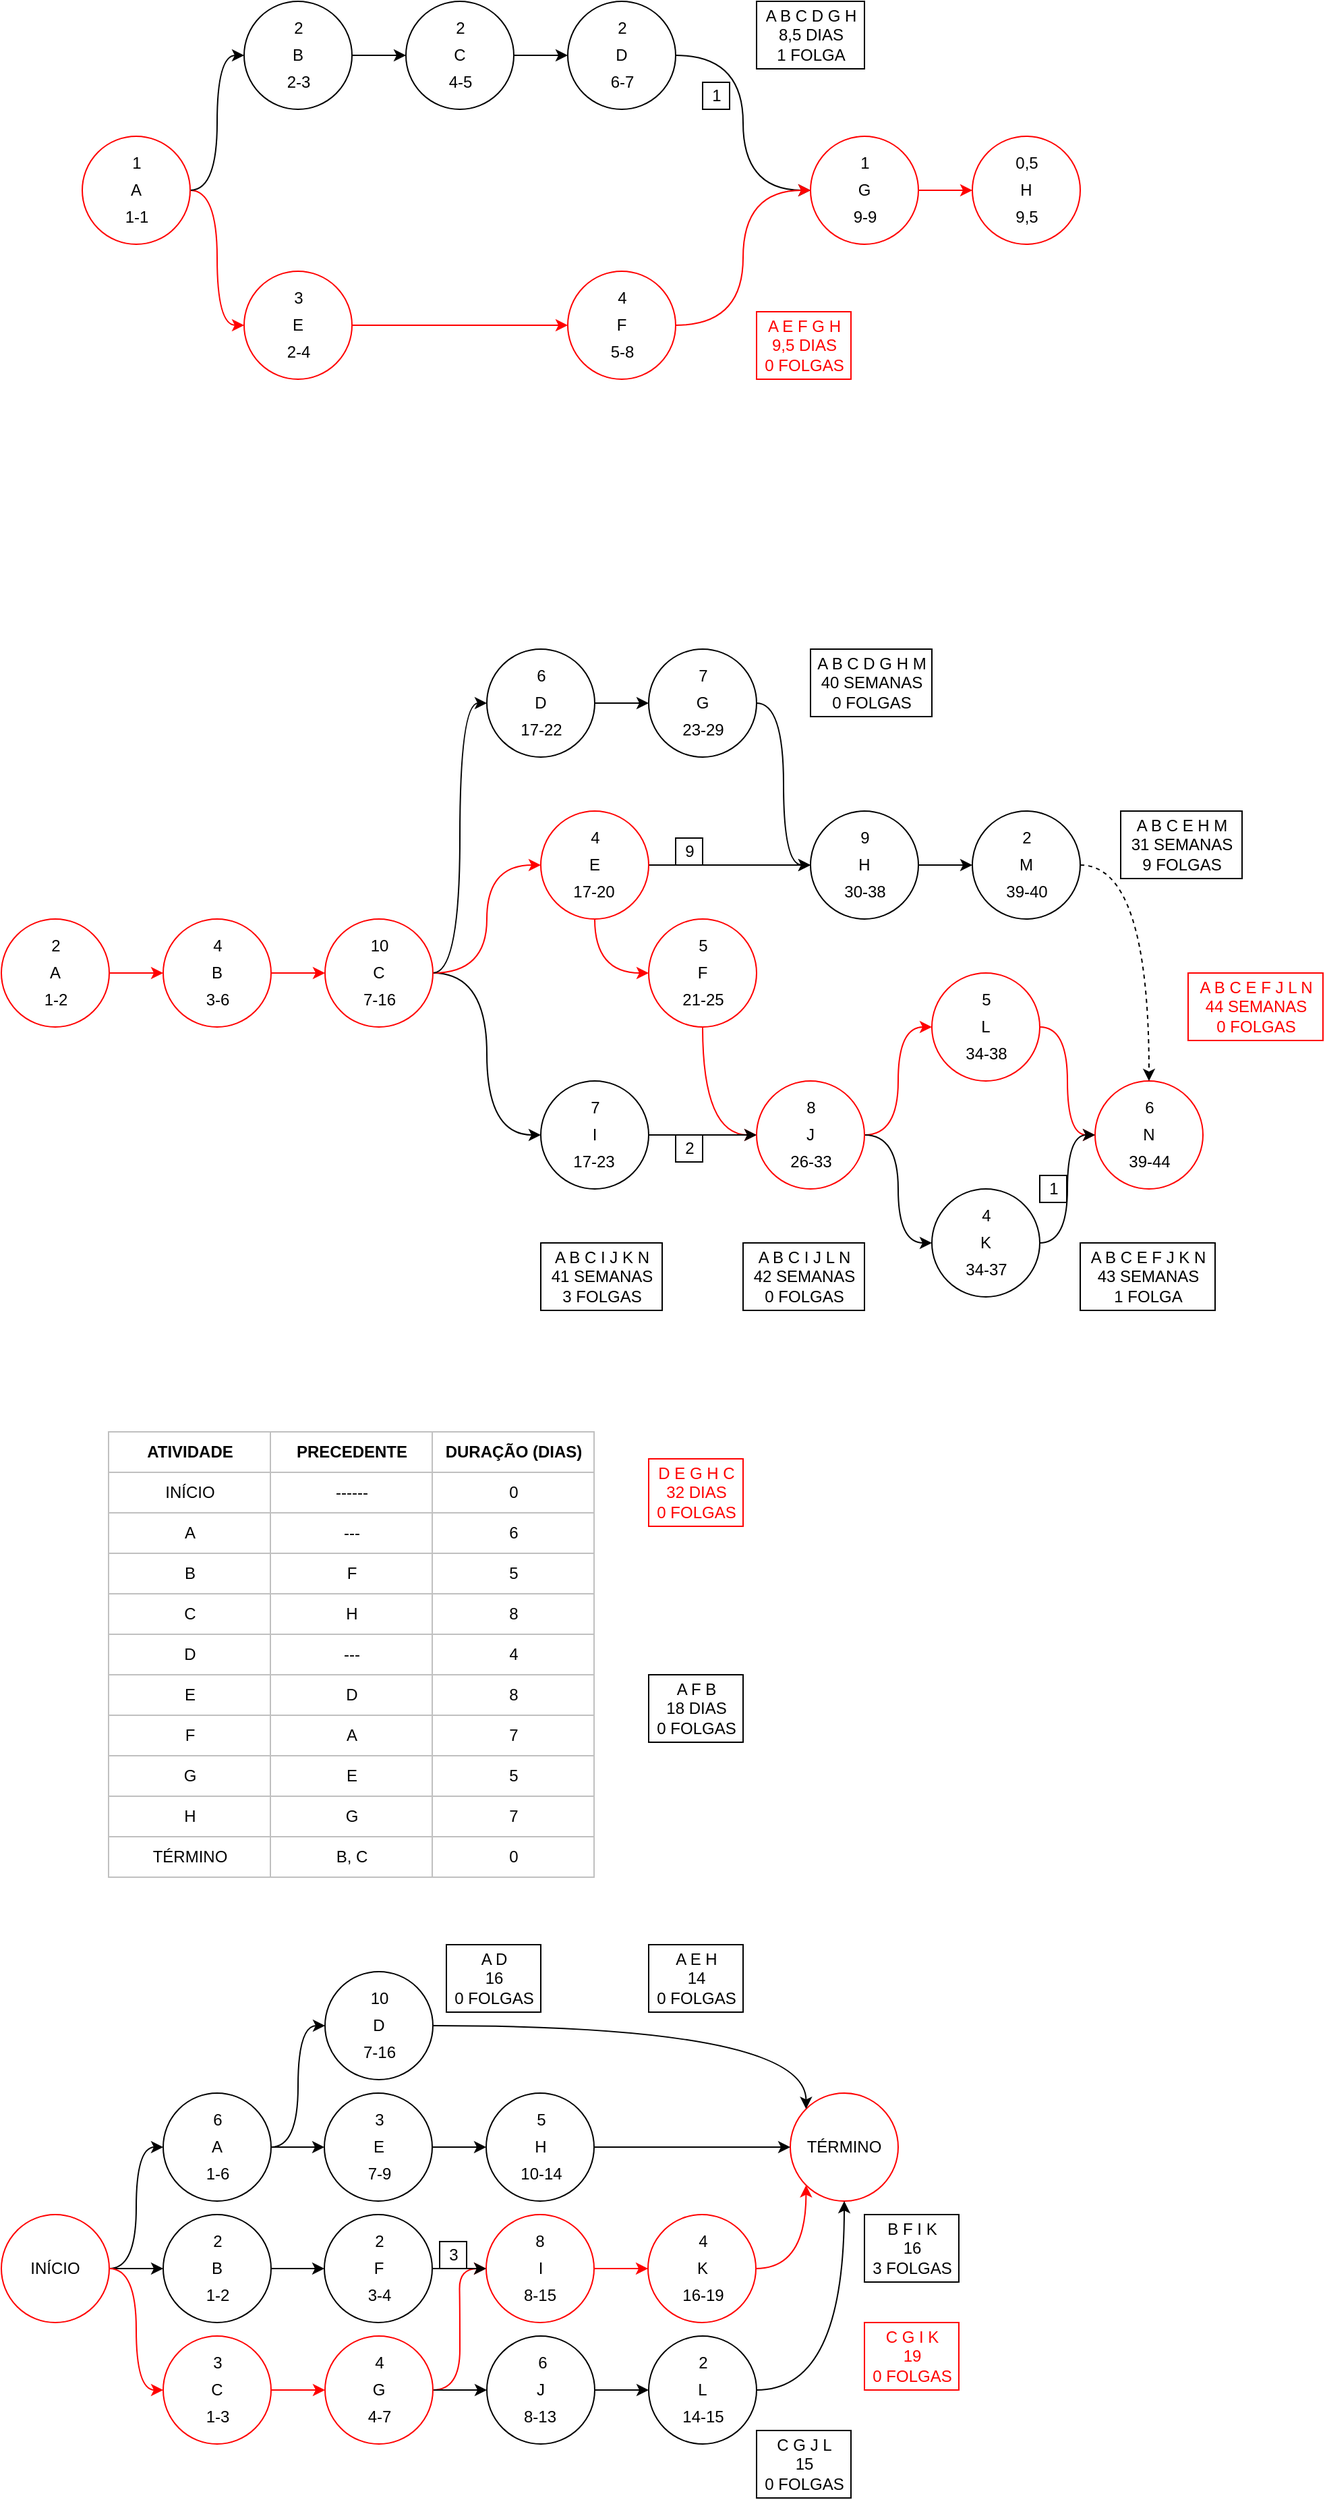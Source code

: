 <mxfile version="15.4.1" type="github"><diagram id="ekVi1uLk6KoxNZ3EN3lS" name="Page-1"><mxGraphModel dx="1554" dy="634" grid="1" gridSize="10" guides="1" tooltips="1" connect="1" arrows="1" fold="1" page="1" pageScale="1" pageWidth="827" pageHeight="1169" math="0" shadow="0"><root><mxCell id="0"/><mxCell id="1" parent="0"/><mxCell id="PwrBNmRPou-JZv36sYNC-56" style="edgeStyle=orthogonalEdgeStyle;curved=1;rounded=0;orthogonalLoop=1;jettySize=auto;html=1;exitX=1;exitY=0.5;exitDx=0;exitDy=0;entryX=0;entryY=0.5;entryDx=0;entryDy=0;shadow=0;strokeColor=#FF0000;" edge="1" parent="1" source="PwrBNmRPou-JZv36sYNC-1" target="PwrBNmRPou-JZv36sYNC-5"><mxGeometry relative="1" as="geometry"/></mxCell><mxCell id="PwrBNmRPou-JZv36sYNC-57" style="edgeStyle=orthogonalEdgeStyle;curved=1;rounded=0;orthogonalLoop=1;jettySize=auto;html=1;exitX=1;exitY=0.5;exitDx=0;exitDy=0;entryX=0;entryY=0.5;entryDx=0;entryDy=0;shadow=0;" edge="1" parent="1" source="PwrBNmRPou-JZv36sYNC-1" target="PwrBNmRPou-JZv36sYNC-2"><mxGeometry relative="1" as="geometry"/></mxCell><mxCell id="PwrBNmRPou-JZv36sYNC-1" value="&lt;div&gt;A&lt;/div&gt;" style="ellipse;whiteSpace=wrap;html=1;aspect=fixed;strokeColor=#FF0000;" vertex="1" parent="1"><mxGeometry x="60" y="220" width="80" height="80" as="geometry"/></mxCell><mxCell id="PwrBNmRPou-JZv36sYNC-24" value="" style="edgeStyle=orthogonalEdgeStyle;curved=1;rounded=0;orthogonalLoop=1;jettySize=auto;html=1;shadow=0;" edge="1" parent="1" source="PwrBNmRPou-JZv36sYNC-2" target="PwrBNmRPou-JZv36sYNC-3"><mxGeometry relative="1" as="geometry"/></mxCell><mxCell id="PwrBNmRPou-JZv36sYNC-2" value="B" style="ellipse;whiteSpace=wrap;html=1;aspect=fixed;" vertex="1" parent="1"><mxGeometry x="180" y="120" width="80" height="80" as="geometry"/></mxCell><mxCell id="PwrBNmRPou-JZv36sYNC-25" value="" style="edgeStyle=orthogonalEdgeStyle;curved=1;rounded=0;orthogonalLoop=1;jettySize=auto;html=1;shadow=0;" edge="1" parent="1" source="PwrBNmRPou-JZv36sYNC-3" target="PwrBNmRPou-JZv36sYNC-4"><mxGeometry relative="1" as="geometry"/></mxCell><mxCell id="PwrBNmRPou-JZv36sYNC-3" value="C" style="ellipse;whiteSpace=wrap;html=1;aspect=fixed;" vertex="1" parent="1"><mxGeometry x="300" y="120" width="80" height="80" as="geometry"/></mxCell><mxCell id="PwrBNmRPou-JZv36sYNC-236" style="edgeStyle=orthogonalEdgeStyle;curved=1;rounded=0;orthogonalLoop=1;jettySize=auto;html=1;exitX=1;exitY=0.5;exitDx=0;exitDy=0;entryX=0;entryY=0.5;entryDx=0;entryDy=0;shadow=0;strokeColor=#000000;" edge="1" parent="1" source="PwrBNmRPou-JZv36sYNC-4" target="PwrBNmRPou-JZv36sYNC-20"><mxGeometry relative="1" as="geometry"/></mxCell><mxCell id="PwrBNmRPou-JZv36sYNC-4" value="D" style="ellipse;whiteSpace=wrap;html=1;aspect=fixed;" vertex="1" parent="1"><mxGeometry x="420" y="120" width="80" height="80" as="geometry"/></mxCell><mxCell id="PwrBNmRPou-JZv36sYNC-27" value="" style="edgeStyle=orthogonalEdgeStyle;curved=1;rounded=0;orthogonalLoop=1;jettySize=auto;html=1;shadow=0;strokeColor=#FF0000;" edge="1" parent="1" source="PwrBNmRPou-JZv36sYNC-5" target="PwrBNmRPou-JZv36sYNC-18"><mxGeometry relative="1" as="geometry"/></mxCell><mxCell id="PwrBNmRPou-JZv36sYNC-5" value="&lt;div&gt;E&lt;/div&gt;" style="ellipse;whiteSpace=wrap;html=1;aspect=fixed;strokeColor=#FF0000;" vertex="1" parent="1"><mxGeometry x="180" y="320" width="80" height="80" as="geometry"/></mxCell><mxCell id="PwrBNmRPou-JZv36sYNC-12" value="&lt;div&gt;1&lt;/div&gt;" style="text;html=1;align=center;verticalAlign=middle;resizable=0;points=[];autosize=1;strokeColor=none;fillColor=none;" vertex="1" parent="1"><mxGeometry x="90" y="230" width="20" height="20" as="geometry"/></mxCell><mxCell id="PwrBNmRPou-JZv36sYNC-14" value="2" style="text;html=1;align=center;verticalAlign=middle;resizable=0;points=[];autosize=1;strokeColor=none;fillColor=none;" vertex="1" parent="1"><mxGeometry x="210" y="130" width="20" height="20" as="geometry"/></mxCell><mxCell id="PwrBNmRPou-JZv36sYNC-15" value="2" style="text;html=1;align=center;verticalAlign=middle;resizable=0;points=[];autosize=1;strokeColor=none;fillColor=none;" vertex="1" parent="1"><mxGeometry x="330" y="130" width="20" height="20" as="geometry"/></mxCell><mxCell id="PwrBNmRPou-JZv36sYNC-16" value="2" style="text;html=1;align=center;verticalAlign=middle;resizable=0;points=[];autosize=1;strokeColor=none;fillColor=none;" vertex="1" parent="1"><mxGeometry x="450" y="130" width="20" height="20" as="geometry"/></mxCell><mxCell id="PwrBNmRPou-JZv36sYNC-17" value="3" style="text;html=1;align=center;verticalAlign=middle;resizable=0;points=[];autosize=1;strokeColor=none;fillColor=none;" vertex="1" parent="1"><mxGeometry x="210" y="330" width="20" height="20" as="geometry"/></mxCell><mxCell id="PwrBNmRPou-JZv36sYNC-235" style="edgeStyle=orthogonalEdgeStyle;curved=1;rounded=0;orthogonalLoop=1;jettySize=auto;html=1;exitX=1;exitY=0.5;exitDx=0;exitDy=0;entryX=0;entryY=0.5;entryDx=0;entryDy=0;shadow=0;strokeColor=#FF0000;" edge="1" parent="1" source="PwrBNmRPou-JZv36sYNC-18" target="PwrBNmRPou-JZv36sYNC-20"><mxGeometry relative="1" as="geometry"/></mxCell><mxCell id="PwrBNmRPou-JZv36sYNC-18" value="&lt;div&gt;F&lt;/div&gt;" style="ellipse;whiteSpace=wrap;html=1;aspect=fixed;strokeColor=#FF0000;" vertex="1" parent="1"><mxGeometry x="420" y="320" width="80" height="80" as="geometry"/></mxCell><mxCell id="PwrBNmRPou-JZv36sYNC-19" value="4" style="text;html=1;align=center;verticalAlign=middle;resizable=0;points=[];autosize=1;strokeColor=none;fillColor=none;" vertex="1" parent="1"><mxGeometry x="450" y="330" width="20" height="20" as="geometry"/></mxCell><mxCell id="PwrBNmRPou-JZv36sYNC-93" value="" style="edgeStyle=orthogonalEdgeStyle;curved=1;rounded=0;orthogonalLoop=1;jettySize=auto;html=1;shadow=0;strokeColor=#FF0000;" edge="1" parent="1" source="PwrBNmRPou-JZv36sYNC-20" target="PwrBNmRPou-JZv36sYNC-22"><mxGeometry relative="1" as="geometry"/></mxCell><mxCell id="PwrBNmRPou-JZv36sYNC-20" value="G" style="ellipse;whiteSpace=wrap;html=1;aspect=fixed;strokeColor=#FF0000;" vertex="1" parent="1"><mxGeometry x="600" y="220" width="80" height="80" as="geometry"/></mxCell><mxCell id="PwrBNmRPou-JZv36sYNC-21" value="1" style="text;html=1;align=center;verticalAlign=middle;resizable=0;points=[];autosize=1;strokeColor=none;fillColor=none;" vertex="1" parent="1"><mxGeometry x="630" y="230" width="20" height="20" as="geometry"/></mxCell><mxCell id="PwrBNmRPou-JZv36sYNC-22" value="H" style="ellipse;whiteSpace=wrap;html=1;aspect=fixed;strokeColor=#FF0000;" vertex="1" parent="1"><mxGeometry x="720" y="220" width="80" height="80" as="geometry"/></mxCell><mxCell id="PwrBNmRPou-JZv36sYNC-23" value="&lt;div&gt;0,5&lt;/div&gt;" style="text;html=1;align=center;verticalAlign=middle;resizable=0;points=[];autosize=1;strokeColor=none;fillColor=none;" vertex="1" parent="1"><mxGeometry x="745" y="230" width="30" height="20" as="geometry"/></mxCell><mxCell id="PwrBNmRPou-JZv36sYNC-184" value="" style="edgeStyle=orthogonalEdgeStyle;curved=1;rounded=0;orthogonalLoop=1;jettySize=auto;html=1;shadow=0;strokeColor=#FF0000;" edge="1" parent="1" source="PwrBNmRPou-JZv36sYNC-142" target="PwrBNmRPou-JZv36sYNC-144"><mxGeometry relative="1" as="geometry"/></mxCell><mxCell id="PwrBNmRPou-JZv36sYNC-142" value="&lt;div&gt;A&lt;/div&gt;" style="ellipse;whiteSpace=wrap;html=1;aspect=fixed;strokeColor=#FF0000;" vertex="1" parent="1"><mxGeometry y="800" width="80" height="80" as="geometry"/></mxCell><mxCell id="PwrBNmRPou-JZv36sYNC-143" value="" style="edgeStyle=orthogonalEdgeStyle;curved=1;rounded=0;orthogonalLoop=1;jettySize=auto;html=1;shadow=0;strokeColor=#FF0000;" edge="1" parent="1" source="PwrBNmRPou-JZv36sYNC-144" target="PwrBNmRPou-JZv36sYNC-148"><mxGeometry relative="1" as="geometry"/></mxCell><mxCell id="PwrBNmRPou-JZv36sYNC-144" value="B" style="ellipse;whiteSpace=wrap;html=1;aspect=fixed;strokeColor=#FF0000;" vertex="1" parent="1"><mxGeometry x="120" y="800" width="80" height="80" as="geometry"/></mxCell><mxCell id="PwrBNmRPou-JZv36sYNC-147" value="" style="edgeStyle=orthogonalEdgeStyle;curved=1;rounded=0;orthogonalLoop=1;jettySize=auto;html=1;shadow=0;entryX=0;entryY=0.5;entryDx=0;entryDy=0;" edge="1" parent="1" source="PwrBNmRPou-JZv36sYNC-148" target="PwrBNmRPou-JZv36sYNC-165"><mxGeometry relative="1" as="geometry"/></mxCell><mxCell id="PwrBNmRPou-JZv36sYNC-185" style="edgeStyle=orthogonalEdgeStyle;curved=1;rounded=0;orthogonalLoop=1;jettySize=auto;html=1;exitX=1;exitY=0.5;exitDx=0;exitDy=0;entryX=0;entryY=0.5;entryDx=0;entryDy=0;shadow=0;strokeColor=#FF0000;" edge="1" parent="1" source="PwrBNmRPou-JZv36sYNC-148" target="PwrBNmRPou-JZv36sYNC-155"><mxGeometry relative="1" as="geometry"/></mxCell><mxCell id="PwrBNmRPou-JZv36sYNC-207" style="edgeStyle=orthogonalEdgeStyle;curved=1;rounded=0;orthogonalLoop=1;jettySize=auto;html=1;exitX=1;exitY=0.5;exitDx=0;exitDy=0;entryX=0;entryY=0.5;entryDx=0;entryDy=0;shadow=0;" edge="1" parent="1" source="PwrBNmRPou-JZv36sYNC-148" target="PwrBNmRPou-JZv36sYNC-150"><mxGeometry relative="1" as="geometry"/></mxCell><mxCell id="PwrBNmRPou-JZv36sYNC-148" value="&lt;div&gt;C&lt;/div&gt;" style="ellipse;whiteSpace=wrap;html=1;aspect=fixed;strokeColor=#FF0000;" vertex="1" parent="1"><mxGeometry x="240" y="800" width="80" height="80" as="geometry"/></mxCell><mxCell id="PwrBNmRPou-JZv36sYNC-149" value="" style="edgeStyle=orthogonalEdgeStyle;curved=1;rounded=0;orthogonalLoop=1;jettySize=auto;html=1;shadow=0;" edge="1" parent="1" source="PwrBNmRPou-JZv36sYNC-150" target="PwrBNmRPou-JZv36sYNC-169"><mxGeometry relative="1" as="geometry"/></mxCell><mxCell id="PwrBNmRPou-JZv36sYNC-150" value="D" style="ellipse;whiteSpace=wrap;html=1;aspect=fixed;" vertex="1" parent="1"><mxGeometry x="360" y="600" width="80" height="80" as="geometry"/></mxCell><mxCell id="PwrBNmRPou-JZv36sYNC-203" style="edgeStyle=orthogonalEdgeStyle;curved=1;rounded=0;orthogonalLoop=1;jettySize=auto;html=1;exitX=0.5;exitY=1;exitDx=0;exitDy=0;entryX=0;entryY=0.5;entryDx=0;entryDy=0;shadow=0;strokeColor=#FF0000;" edge="1" parent="1" source="PwrBNmRPou-JZv36sYNC-152" target="PwrBNmRPou-JZv36sYNC-163"><mxGeometry relative="1" as="geometry"/></mxCell><mxCell id="PwrBNmRPou-JZv36sYNC-152" value="F" style="ellipse;whiteSpace=wrap;html=1;aspect=fixed;strokeColor=#FF0000;" vertex="1" parent="1"><mxGeometry x="480" y="800" width="80" height="80" as="geometry"/></mxCell><mxCell id="PwrBNmRPou-JZv36sYNC-153" value="" style="edgeStyle=orthogonalEdgeStyle;curved=1;rounded=0;orthogonalLoop=1;jettySize=auto;html=1;shadow=0;" edge="1" parent="1" source="PwrBNmRPou-JZv36sYNC-155" target="PwrBNmRPou-JZv36sYNC-167"><mxGeometry relative="1" as="geometry"/></mxCell><mxCell id="PwrBNmRPou-JZv36sYNC-202" style="edgeStyle=orthogonalEdgeStyle;curved=1;rounded=0;orthogonalLoop=1;jettySize=auto;html=1;exitX=0.5;exitY=1;exitDx=0;exitDy=0;entryX=0;entryY=0.5;entryDx=0;entryDy=0;shadow=0;strokeColor=#FF0000;" edge="1" parent="1" source="PwrBNmRPou-JZv36sYNC-155" target="PwrBNmRPou-JZv36sYNC-152"><mxGeometry relative="1" as="geometry"/></mxCell><mxCell id="PwrBNmRPou-JZv36sYNC-155" value="E" style="ellipse;whiteSpace=wrap;html=1;aspect=fixed;strokeColor=#FF0000;" vertex="1" parent="1"><mxGeometry x="400" y="720" width="80" height="80" as="geometry"/></mxCell><mxCell id="PwrBNmRPou-JZv36sYNC-156" value="N" style="ellipse;whiteSpace=wrap;html=1;aspect=fixed;strokeColor=#FF0000;" vertex="1" parent="1"><mxGeometry x="811" y="920" width="80" height="80" as="geometry"/></mxCell><mxCell id="PwrBNmRPou-JZv36sYNC-205" style="edgeStyle=orthogonalEdgeStyle;curved=1;rounded=0;orthogonalLoop=1;jettySize=auto;html=1;exitX=1;exitY=0.5;exitDx=0;exitDy=0;shadow=0;dashed=1;entryX=0.5;entryY=0;entryDx=0;entryDy=0;" edge="1" parent="1" source="PwrBNmRPou-JZv36sYNC-157" target="PwrBNmRPou-JZv36sYNC-156"><mxGeometry relative="1" as="geometry"><mxPoint x="851" y="890" as="targetPoint"/></mxGeometry></mxCell><mxCell id="PwrBNmRPou-JZv36sYNC-157" value="M" style="ellipse;whiteSpace=wrap;html=1;aspect=fixed;" vertex="1" parent="1"><mxGeometry x="720" y="720" width="80" height="80" as="geometry"/></mxCell><mxCell id="PwrBNmRPou-JZv36sYNC-198" style="edgeStyle=orthogonalEdgeStyle;curved=1;rounded=0;orthogonalLoop=1;jettySize=auto;html=1;exitX=1;exitY=0.5;exitDx=0;exitDy=0;shadow=0;strokeColor=#FF0000;" edge="1" parent="1" source="PwrBNmRPou-JZv36sYNC-159" target="PwrBNmRPou-JZv36sYNC-156"><mxGeometry relative="1" as="geometry"/></mxCell><mxCell id="PwrBNmRPou-JZv36sYNC-159" value="L" style="ellipse;whiteSpace=wrap;html=1;aspect=fixed;strokeColor=#FF0000;" vertex="1" parent="1"><mxGeometry x="690" y="840" width="80" height="80" as="geometry"/></mxCell><mxCell id="PwrBNmRPou-JZv36sYNC-192" style="edgeStyle=orthogonalEdgeStyle;curved=1;rounded=0;orthogonalLoop=1;jettySize=auto;html=1;exitX=1;exitY=0.5;exitDx=0;exitDy=0;entryX=0;entryY=0.5;entryDx=0;entryDy=0;shadow=0;" edge="1" parent="1" source="PwrBNmRPou-JZv36sYNC-160" target="PwrBNmRPou-JZv36sYNC-156"><mxGeometry relative="1" as="geometry"/></mxCell><mxCell id="PwrBNmRPou-JZv36sYNC-160" value="K" style="ellipse;whiteSpace=wrap;html=1;aspect=fixed;" vertex="1" parent="1"><mxGeometry x="690" y="1000" width="80" height="80" as="geometry"/></mxCell><mxCell id="PwrBNmRPou-JZv36sYNC-191" style="edgeStyle=orthogonalEdgeStyle;curved=1;rounded=0;orthogonalLoop=1;jettySize=auto;html=1;exitX=1;exitY=0.5;exitDx=0;exitDy=0;entryX=0;entryY=0.5;entryDx=0;entryDy=0;shadow=0;strokeColor=#FF0000;" edge="1" parent="1" source="PwrBNmRPou-JZv36sYNC-163" target="PwrBNmRPou-JZv36sYNC-159"><mxGeometry relative="1" as="geometry"/></mxCell><mxCell id="PwrBNmRPou-JZv36sYNC-201" style="edgeStyle=orthogonalEdgeStyle;curved=1;rounded=0;orthogonalLoop=1;jettySize=auto;html=1;exitX=1;exitY=0.5;exitDx=0;exitDy=0;entryX=0;entryY=0.5;entryDx=0;entryDy=0;shadow=0;" edge="1" parent="1" source="PwrBNmRPou-JZv36sYNC-163" target="PwrBNmRPou-JZv36sYNC-160"><mxGeometry relative="1" as="geometry"/></mxCell><mxCell id="PwrBNmRPou-JZv36sYNC-163" value="J" style="ellipse;whiteSpace=wrap;html=1;aspect=fixed;strokeColor=#FF0000;" vertex="1" parent="1"><mxGeometry x="560" y="920" width="80" height="80" as="geometry"/></mxCell><mxCell id="PwrBNmRPou-JZv36sYNC-199" style="edgeStyle=orthogonalEdgeStyle;curved=1;rounded=0;orthogonalLoop=1;jettySize=auto;html=1;exitX=1;exitY=0.5;exitDx=0;exitDy=0;entryX=0;entryY=0.5;entryDx=0;entryDy=0;shadow=0;" edge="1" parent="1" source="PwrBNmRPou-JZv36sYNC-165" target="PwrBNmRPou-JZv36sYNC-163"><mxGeometry relative="1" as="geometry"/></mxCell><mxCell id="PwrBNmRPou-JZv36sYNC-165" value="I" style="ellipse;whiteSpace=wrap;html=1;aspect=fixed;" vertex="1" parent="1"><mxGeometry x="400" y="920" width="80" height="80" as="geometry"/></mxCell><mxCell id="PwrBNmRPou-JZv36sYNC-188" value="" style="edgeStyle=orthogonalEdgeStyle;curved=1;rounded=0;orthogonalLoop=1;jettySize=auto;html=1;shadow=0;" edge="1" parent="1" source="PwrBNmRPou-JZv36sYNC-167" target="PwrBNmRPou-JZv36sYNC-157"><mxGeometry relative="1" as="geometry"/></mxCell><mxCell id="PwrBNmRPou-JZv36sYNC-167" value="H" style="ellipse;whiteSpace=wrap;html=1;aspect=fixed;" vertex="1" parent="1"><mxGeometry x="600" y="720" width="80" height="80" as="geometry"/></mxCell><mxCell id="PwrBNmRPou-JZv36sYNC-204" style="edgeStyle=orthogonalEdgeStyle;curved=1;rounded=0;orthogonalLoop=1;jettySize=auto;html=1;exitX=1;exitY=0.5;exitDx=0;exitDy=0;shadow=0;entryX=0;entryY=0.5;entryDx=0;entryDy=0;" edge="1" parent="1" source="PwrBNmRPou-JZv36sYNC-169" target="PwrBNmRPou-JZv36sYNC-167"><mxGeometry relative="1" as="geometry"/></mxCell><mxCell id="PwrBNmRPou-JZv36sYNC-169" value="G" style="ellipse;whiteSpace=wrap;html=1;aspect=fixed;" vertex="1" parent="1"><mxGeometry x="480" y="600" width="80" height="80" as="geometry"/></mxCell><mxCell id="PwrBNmRPou-JZv36sYNC-170" value="2" style="text;html=1;align=center;verticalAlign=middle;resizable=0;points=[];autosize=1;strokeColor=none;fillColor=none;" vertex="1" parent="1"><mxGeometry x="29.5" y="810" width="20" height="20" as="geometry"/></mxCell><mxCell id="PwrBNmRPou-JZv36sYNC-171" value="4" style="text;html=1;align=center;verticalAlign=middle;resizable=0;points=[];autosize=1;strokeColor=none;fillColor=none;" vertex="1" parent="1"><mxGeometry x="149.5" y="810" width="20" height="20" as="geometry"/></mxCell><mxCell id="PwrBNmRPou-JZv36sYNC-172" value="10" style="text;html=1;align=center;verticalAlign=middle;resizable=0;points=[];autosize=1;strokeColor=none;fillColor=none;" vertex="1" parent="1"><mxGeometry x="264.5" y="810" width="30" height="20" as="geometry"/></mxCell><mxCell id="PwrBNmRPou-JZv36sYNC-173" value="6" style="text;html=1;align=center;verticalAlign=middle;resizable=0;points=[];autosize=1;strokeColor=none;fillColor=none;" vertex="1" parent="1"><mxGeometry x="389.5" y="610" width="20" height="20" as="geometry"/></mxCell><mxCell id="PwrBNmRPou-JZv36sYNC-174" value="4" style="text;html=1;align=center;verticalAlign=middle;resizable=0;points=[];autosize=1;strokeColor=none;fillColor=none;" vertex="1" parent="1"><mxGeometry x="429.5" y="730" width="20" height="20" as="geometry"/></mxCell><mxCell id="PwrBNmRPou-JZv36sYNC-175" value="5" style="text;html=1;align=center;verticalAlign=middle;resizable=0;points=[];autosize=1;strokeColor=none;fillColor=none;" vertex="1" parent="1"><mxGeometry x="509.5" y="810" width="20" height="20" as="geometry"/></mxCell><mxCell id="PwrBNmRPou-JZv36sYNC-176" value="7" style="text;html=1;align=center;verticalAlign=middle;resizable=0;points=[];autosize=1;strokeColor=none;fillColor=none;" vertex="1" parent="1"><mxGeometry x="509.5" y="610" width="20" height="20" as="geometry"/></mxCell><mxCell id="PwrBNmRPou-JZv36sYNC-177" value="9" style="text;html=1;align=center;verticalAlign=middle;resizable=0;points=[];autosize=1;strokeColor=none;fillColor=none;" vertex="1" parent="1"><mxGeometry x="629.5" y="730" width="20" height="20" as="geometry"/></mxCell><mxCell id="PwrBNmRPou-JZv36sYNC-178" value="7" style="text;html=1;align=center;verticalAlign=middle;resizable=0;points=[];autosize=1;strokeColor=none;fillColor=none;" vertex="1" parent="1"><mxGeometry x="429.5" y="930" width="20" height="20" as="geometry"/></mxCell><mxCell id="PwrBNmRPou-JZv36sYNC-179" value="&lt;div&gt;8&lt;/div&gt;" style="text;html=1;align=center;verticalAlign=middle;resizable=0;points=[];autosize=1;strokeColor=none;fillColor=none;" vertex="1" parent="1"><mxGeometry x="589.5" y="930" width="20" height="20" as="geometry"/></mxCell><mxCell id="PwrBNmRPou-JZv36sYNC-180" value="4" style="text;html=1;align=center;verticalAlign=middle;resizable=0;points=[];autosize=1;strokeColor=none;fillColor=none;" vertex="1" parent="1"><mxGeometry x="719.5" y="1010" width="20" height="20" as="geometry"/></mxCell><mxCell id="PwrBNmRPou-JZv36sYNC-181" value="5" style="text;html=1;align=center;verticalAlign=middle;resizable=0;points=[];autosize=1;strokeColor=none;fillColor=none;" vertex="1" parent="1"><mxGeometry x="719.5" y="850" width="20" height="20" as="geometry"/></mxCell><mxCell id="PwrBNmRPou-JZv36sYNC-182" value="2" style="text;html=1;align=center;verticalAlign=middle;resizable=0;points=[];autosize=1;strokeColor=none;fillColor=none;" vertex="1" parent="1"><mxGeometry x="749.5" y="730" width="20" height="20" as="geometry"/></mxCell><mxCell id="PwrBNmRPou-JZv36sYNC-183" value="6" style="text;html=1;align=center;verticalAlign=middle;resizable=0;points=[];autosize=1;strokeColor=none;fillColor=none;" vertex="1" parent="1"><mxGeometry x="840.5" y="930" width="20" height="20" as="geometry"/></mxCell><mxCell id="PwrBNmRPou-JZv36sYNC-208" value="&lt;div&gt;1-1&lt;/div&gt;" style="text;html=1;align=center;verticalAlign=middle;resizable=0;points=[];autosize=1;strokeColor=none;fillColor=none;" vertex="1" parent="1"><mxGeometry x="85" y="270" width="30" height="20" as="geometry"/></mxCell><mxCell id="PwrBNmRPou-JZv36sYNC-209" value="2-3" style="text;html=1;align=center;verticalAlign=middle;resizable=0;points=[];autosize=1;strokeColor=none;fillColor=none;" vertex="1" parent="1"><mxGeometry x="205" y="170" width="30" height="20" as="geometry"/></mxCell><mxCell id="PwrBNmRPou-JZv36sYNC-210" value="4-5" style="text;html=1;align=center;verticalAlign=middle;resizable=0;points=[];autosize=1;strokeColor=none;fillColor=none;" vertex="1" parent="1"><mxGeometry x="325" y="170" width="30" height="20" as="geometry"/></mxCell><mxCell id="PwrBNmRPou-JZv36sYNC-211" value="6-7" style="text;html=1;align=center;verticalAlign=middle;resizable=0;points=[];autosize=1;strokeColor=none;fillColor=none;" vertex="1" parent="1"><mxGeometry x="445" y="170" width="30" height="20" as="geometry"/></mxCell><mxCell id="PwrBNmRPou-JZv36sYNC-212" value="9-9" style="text;html=1;align=center;verticalAlign=middle;resizable=0;points=[];autosize=1;strokeColor=none;fillColor=none;" vertex="1" parent="1"><mxGeometry x="625" y="270" width="30" height="20" as="geometry"/></mxCell><mxCell id="PwrBNmRPou-JZv36sYNC-214" value="2-4" style="text;html=1;align=center;verticalAlign=middle;resizable=0;points=[];autosize=1;strokeColor=none;fillColor=none;" vertex="1" parent="1"><mxGeometry x="205" y="370" width="30" height="20" as="geometry"/></mxCell><mxCell id="PwrBNmRPou-JZv36sYNC-215" value="&lt;div&gt;5-8&lt;/div&gt;" style="text;html=1;align=center;verticalAlign=middle;resizable=0;points=[];autosize=1;strokeColor=none;fillColor=none;" vertex="1" parent="1"><mxGeometry x="445" y="370" width="30" height="20" as="geometry"/></mxCell><mxCell id="PwrBNmRPou-JZv36sYNC-229" value="&lt;div&gt;A B C D G H&lt;/div&gt;&lt;div&gt;8,5 DIAS&lt;br&gt;&lt;/div&gt;&lt;div&gt;1 FOLGA&lt;br&gt;&lt;/div&gt;" style="text;html=1;align=center;verticalAlign=middle;resizable=0;points=[];autosize=1;strokeColor=default;fillColor=default;" vertex="1" parent="1"><mxGeometry x="560" y="120" width="80" height="50" as="geometry"/></mxCell><mxCell id="PwrBNmRPou-JZv36sYNC-230" value="&lt;div&gt;&lt;font color=&quot;#FF0000&quot;&gt;A E F G H&lt;br&gt;&lt;/font&gt;&lt;/div&gt;&lt;div&gt;&lt;font color=&quot;#FF0000&quot;&gt;9,5 DIAS&lt;br&gt;&lt;/font&gt;&lt;/div&gt;&lt;div&gt;&lt;font color=&quot;#FF0000&quot;&gt;0 FOLGAS&lt;/font&gt;&lt;/div&gt;" style="text;html=1;align=center;verticalAlign=middle;resizable=0;points=[];autosize=1;strokeColor=#FF0000;fillColor=default;" vertex="1" parent="1"><mxGeometry x="560" y="350" width="70" height="50" as="geometry"/></mxCell><mxCell id="PwrBNmRPou-JZv36sYNC-233" value="&lt;div&gt;9,5&lt;/div&gt;" style="text;html=1;align=center;verticalAlign=middle;resizable=0;points=[];autosize=1;strokeColor=none;fillColor=none;" vertex="1" parent="1"><mxGeometry x="745" y="270" width="30" height="20" as="geometry"/></mxCell><mxCell id="PwrBNmRPou-JZv36sYNC-237" value="1" style="text;html=1;align=center;verticalAlign=middle;resizable=0;points=[];autosize=1;strokeColor=default;fillColor=none;" vertex="1" parent="1"><mxGeometry x="520" y="180" width="20" height="20" as="geometry"/></mxCell><mxCell id="PwrBNmRPou-JZv36sYNC-238" value="1-2" style="text;html=1;align=center;verticalAlign=middle;resizable=0;points=[];autosize=1;strokeColor=none;fillColor=none;" vertex="1" parent="1"><mxGeometry x="25" y="850" width="30" height="20" as="geometry"/></mxCell><mxCell id="PwrBNmRPou-JZv36sYNC-239" value="3-6" style="text;html=1;align=center;verticalAlign=middle;resizable=0;points=[];autosize=1;strokeColor=none;fillColor=none;" vertex="1" parent="1"><mxGeometry x="145" y="850" width="30" height="20" as="geometry"/></mxCell><mxCell id="PwrBNmRPou-JZv36sYNC-240" value="7-16" style="text;html=1;align=center;verticalAlign=middle;resizable=0;points=[];autosize=1;strokeColor=none;fillColor=none;" vertex="1" parent="1"><mxGeometry x="260" y="850" width="40" height="20" as="geometry"/></mxCell><mxCell id="PwrBNmRPou-JZv36sYNC-241" value="17-20" style="text;html=1;align=center;verticalAlign=middle;resizable=0;points=[];autosize=1;strokeColor=none;fillColor=none;" vertex="1" parent="1"><mxGeometry x="414" y="770" width="50" height="20" as="geometry"/></mxCell><mxCell id="PwrBNmRPou-JZv36sYNC-242" value="17-23" style="text;html=1;align=center;verticalAlign=middle;resizable=0;points=[];autosize=1;strokeColor=none;fillColor=none;" vertex="1" parent="1"><mxGeometry x="414" y="970" width="50" height="20" as="geometry"/></mxCell><mxCell id="PwrBNmRPou-JZv36sYNC-243" value="17-22" style="text;html=1;align=center;verticalAlign=middle;resizable=0;points=[];autosize=1;strokeColor=none;fillColor=none;" vertex="1" parent="1"><mxGeometry x="375" y="650" width="50" height="20" as="geometry"/></mxCell><mxCell id="PwrBNmRPou-JZv36sYNC-244" value="23-29" style="text;html=1;align=center;verticalAlign=middle;resizable=0;points=[];autosize=1;strokeColor=none;fillColor=none;" vertex="1" parent="1"><mxGeometry x="495" y="650" width="50" height="20" as="geometry"/></mxCell><mxCell id="PwrBNmRPou-JZv36sYNC-245" value="21-25" style="text;html=1;align=center;verticalAlign=middle;resizable=0;points=[];autosize=1;strokeColor=none;fillColor=none;" vertex="1" parent="1"><mxGeometry x="495" y="850" width="50" height="20" as="geometry"/></mxCell><mxCell id="PwrBNmRPou-JZv36sYNC-247" value="26-33" style="text;html=1;align=center;verticalAlign=middle;resizable=0;points=[];autosize=1;strokeColor=none;fillColor=none;" vertex="1" parent="1"><mxGeometry x="575" y="970" width="50" height="20" as="geometry"/></mxCell><mxCell id="PwrBNmRPou-JZv36sYNC-248" value="30-38" style="text;html=1;align=center;verticalAlign=middle;resizable=0;points=[];autosize=1;strokeColor=none;fillColor=none;" vertex="1" parent="1"><mxGeometry x="615" y="770" width="50" height="20" as="geometry"/></mxCell><mxCell id="PwrBNmRPou-JZv36sYNC-249" value="39-40" style="text;html=1;align=center;verticalAlign=middle;resizable=0;points=[];autosize=1;strokeColor=none;fillColor=none;" vertex="1" parent="1"><mxGeometry x="735" y="770" width="50" height="20" as="geometry"/></mxCell><mxCell id="PwrBNmRPou-JZv36sYNC-250" value="34-38" style="text;html=1;align=center;verticalAlign=middle;resizable=0;points=[];autosize=1;strokeColor=none;fillColor=none;" vertex="1" parent="1"><mxGeometry x="705" y="890" width="50" height="20" as="geometry"/></mxCell><mxCell id="PwrBNmRPou-JZv36sYNC-251" value="34-37" style="text;html=1;align=center;verticalAlign=middle;resizable=0;points=[];autosize=1;strokeColor=none;fillColor=none;" vertex="1" parent="1"><mxGeometry x="705" y="1050" width="50" height="20" as="geometry"/></mxCell><mxCell id="PwrBNmRPou-JZv36sYNC-252" value="39-44" style="text;html=1;align=center;verticalAlign=middle;resizable=0;points=[];autosize=1;strokeColor=none;fillColor=none;" vertex="1" parent="1"><mxGeometry x="826" y="970" width="50" height="20" as="geometry"/></mxCell><mxCell id="PwrBNmRPou-JZv36sYNC-256" value="2" style="text;html=1;align=center;verticalAlign=middle;resizable=0;points=[];autosize=1;strokeColor=default;fillColor=none;fontSize=12;" vertex="1" parent="1"><mxGeometry x="500" y="960" width="20" height="20" as="geometry"/></mxCell><mxCell id="PwrBNmRPou-JZv36sYNC-257" value="&lt;div&gt;A B C D G H M&lt;/div&gt;&lt;div&gt;40 SEMANAS&lt;/div&gt;&lt;div&gt;0 FOLGAS&lt;br&gt;&lt;/div&gt;" style="text;html=1;align=center;verticalAlign=middle;resizable=0;points=[];autosize=1;strokeColor=default;fillColor=default;fontSize=12;" vertex="1" parent="1"><mxGeometry x="600" y="600" width="90" height="50" as="geometry"/></mxCell><mxCell id="PwrBNmRPou-JZv36sYNC-258" value="&lt;div&gt;A B C E H M&lt;/div&gt;&lt;div&gt;31 SEMANAS&lt;/div&gt;&lt;div&gt;9 FOLGAS&lt;br&gt;&lt;/div&gt;" style="text;html=1;align=center;verticalAlign=middle;resizable=0;points=[];autosize=1;strokeColor=default;fillColor=default;fontSize=12;" vertex="1" parent="1"><mxGeometry x="830" y="720" width="90" height="50" as="geometry"/></mxCell><mxCell id="PwrBNmRPou-JZv36sYNC-261" value="&lt;div&gt;9&lt;/div&gt;" style="text;html=1;align=center;verticalAlign=middle;resizable=0;points=[];autosize=1;strokeColor=default;fillColor=none;fontSize=12;" vertex="1" parent="1"><mxGeometry x="500" y="740" width="20" height="20" as="geometry"/></mxCell><mxCell id="PwrBNmRPou-JZv36sYNC-262" value="&lt;div&gt;&lt;font color=&quot;#FF0000&quot;&gt;A B C E F J L N&lt;/font&gt;&lt;/div&gt;&lt;div&gt;&lt;font color=&quot;#FF0000&quot;&gt;44 SEMANAS&lt;/font&gt;&lt;/div&gt;&lt;div&gt;&lt;font color=&quot;#FF0000&quot;&gt;0 FOLGAS&lt;br&gt;&lt;/font&gt;&lt;/div&gt;" style="text;html=1;align=center;verticalAlign=middle;resizable=0;points=[];autosize=1;strokeColor=#FF0000;fillColor=default;fontSize=12;" vertex="1" parent="1"><mxGeometry x="880" y="840" width="100" height="50" as="geometry"/></mxCell><mxCell id="PwrBNmRPou-JZv36sYNC-263" value="&lt;div&gt;A B C E F J K N&lt;/div&gt;&lt;div&gt;43 SEMANAS&lt;/div&gt;&lt;div&gt;1 FOLGA&lt;/div&gt;" style="text;html=1;align=center;verticalAlign=middle;resizable=0;points=[];autosize=1;strokeColor=default;fillColor=default;fontSize=12;" vertex="1" parent="1"><mxGeometry x="800" y="1040" width="100" height="50" as="geometry"/></mxCell><mxCell id="PwrBNmRPou-JZv36sYNC-264" value="&lt;div&gt;1&lt;/div&gt;" style="text;html=1;align=center;verticalAlign=middle;resizable=0;points=[];autosize=1;strokeColor=default;fillColor=none;fontSize=12;" vertex="1" parent="1"><mxGeometry x="770" y="990" width="20" height="20" as="geometry"/></mxCell><mxCell id="PwrBNmRPou-JZv36sYNC-266" value="&lt;div&gt;A B C I J K N&lt;/div&gt;&lt;div&gt;41 SEMANAS&lt;/div&gt;&lt;div&gt;3 FOLGAS&lt;br&gt;&lt;/div&gt;" style="text;html=1;align=center;verticalAlign=middle;resizable=0;points=[];autosize=1;strokeColor=default;fillColor=none;fontSize=12;" vertex="1" parent="1"><mxGeometry x="400" y="1040" width="90" height="50" as="geometry"/></mxCell><mxCell id="PwrBNmRPou-JZv36sYNC-270" value="" style="shape=table;html=1;whiteSpace=wrap;startSize=0;container=1;collapsible=0;childLayout=tableLayout;rounded=0;fontColor=#000000;strokeColor=#c0c0c0;gradientColor=none;align=center;verticalAlign=middle;" vertex="1" parent="1"><mxGeometry x="79.5" y="1180" width="360" height="330" as="geometry"/></mxCell><mxCell id="PwrBNmRPou-JZv36sYNC-271" value="" style="shape=partialRectangle;html=1;whiteSpace=wrap;collapsible=0;dropTarget=0;pointerEvents=0;fillColor=none;top=0;left=0;bottom=0;right=0;points=[[0,0.5],[1,0.5]];portConstraint=eastwest;rounded=0;fontColor=#000000;strokeColor=#c0c0c0;align=center;verticalAlign=middle;" vertex="1" parent="PwrBNmRPou-JZv36sYNC-270"><mxGeometry width="360" height="30" as="geometry"/></mxCell><mxCell id="PwrBNmRPou-JZv36sYNC-272" value="ATIVIDADE" style="shape=partialRectangle;html=1;whiteSpace=wrap;connectable=0;fillColor=none;top=0;left=0;bottom=0;right=0;overflow=hidden;pointerEvents=1;rounded=0;fontColor=#000000;strokeColor=#c0c0c0;align=center;verticalAlign=middle;fontStyle=1" vertex="1" parent="PwrBNmRPou-JZv36sYNC-271"><mxGeometry width="120" height="30" as="geometry"><mxRectangle width="120" height="30" as="alternateBounds"/></mxGeometry></mxCell><mxCell id="PwrBNmRPou-JZv36sYNC-273" value="PRECEDENTE" style="shape=partialRectangle;html=1;whiteSpace=wrap;connectable=0;fillColor=none;top=0;left=0;bottom=0;right=0;overflow=hidden;pointerEvents=1;rounded=0;fontColor=#000000;strokeColor=#c0c0c0;align=center;verticalAlign=middle;fontStyle=1" vertex="1" parent="PwrBNmRPou-JZv36sYNC-271"><mxGeometry x="120" width="120" height="30" as="geometry"><mxRectangle width="120" height="30" as="alternateBounds"/></mxGeometry></mxCell><mxCell id="PwrBNmRPou-JZv36sYNC-274" value="DURAÇÃO (DIAS)" style="shape=partialRectangle;html=1;whiteSpace=wrap;connectable=0;fillColor=none;top=0;left=0;bottom=0;right=0;overflow=hidden;pointerEvents=1;rounded=0;fontColor=#000000;strokeColor=#c0c0c0;align=center;verticalAlign=middle;fontStyle=1" vertex="1" parent="PwrBNmRPou-JZv36sYNC-271"><mxGeometry x="240" width="120" height="30" as="geometry"><mxRectangle width="120" height="30" as="alternateBounds"/></mxGeometry></mxCell><mxCell id="PwrBNmRPou-JZv36sYNC-359" style="shape=partialRectangle;html=1;whiteSpace=wrap;collapsible=0;dropTarget=0;pointerEvents=0;fillColor=none;top=0;left=0;bottom=0;right=0;points=[[0,0.5],[1,0.5]];portConstraint=eastwest;rounded=0;fontColor=#000000;strokeColor=#c0c0c0;align=center;verticalAlign=middle;" vertex="1" parent="PwrBNmRPou-JZv36sYNC-270"><mxGeometry y="30" width="360" height="30" as="geometry"/></mxCell><mxCell id="PwrBNmRPou-JZv36sYNC-360" value="INÍCIO" style="shape=partialRectangle;html=1;whiteSpace=wrap;connectable=0;fillColor=none;top=0;left=0;bottom=0;right=0;overflow=hidden;pointerEvents=1;rounded=0;fontColor=#000000;strokeColor=#c0c0c0;align=center;verticalAlign=middle;" vertex="1" parent="PwrBNmRPou-JZv36sYNC-359"><mxGeometry width="120" height="30" as="geometry"><mxRectangle width="120" height="30" as="alternateBounds"/></mxGeometry></mxCell><mxCell id="PwrBNmRPou-JZv36sYNC-361" value="------" style="shape=partialRectangle;html=1;whiteSpace=wrap;connectable=0;fillColor=none;top=0;left=0;bottom=0;right=0;overflow=hidden;pointerEvents=1;rounded=0;fontColor=#000000;strokeColor=#c0c0c0;align=center;verticalAlign=middle;" vertex="1" parent="PwrBNmRPou-JZv36sYNC-359"><mxGeometry x="120" width="120" height="30" as="geometry"><mxRectangle width="120" height="30" as="alternateBounds"/></mxGeometry></mxCell><mxCell id="PwrBNmRPou-JZv36sYNC-362" value="0" style="shape=partialRectangle;html=1;whiteSpace=wrap;connectable=0;fillColor=none;top=0;left=0;bottom=0;right=0;overflow=hidden;pointerEvents=1;rounded=0;fontColor=#000000;strokeColor=#c0c0c0;align=center;verticalAlign=middle;" vertex="1" parent="PwrBNmRPou-JZv36sYNC-359"><mxGeometry x="240" width="120" height="30" as="geometry"><mxRectangle width="120" height="30" as="alternateBounds"/></mxGeometry></mxCell><mxCell id="PwrBNmRPou-JZv36sYNC-279" value="" style="shape=partialRectangle;html=1;whiteSpace=wrap;collapsible=0;dropTarget=0;pointerEvents=0;fillColor=none;top=0;left=0;bottom=0;right=0;points=[[0,0.5],[1,0.5]];portConstraint=eastwest;rounded=0;fontColor=#000000;strokeColor=#c0c0c0;align=center;verticalAlign=middle;" vertex="1" parent="PwrBNmRPou-JZv36sYNC-270"><mxGeometry y="60" width="360" height="30" as="geometry"/></mxCell><mxCell id="PwrBNmRPou-JZv36sYNC-280" value="A" style="shape=partialRectangle;html=1;whiteSpace=wrap;connectable=0;fillColor=none;top=0;left=0;bottom=0;right=0;overflow=hidden;pointerEvents=1;rounded=0;fontColor=#000000;strokeColor=#c0c0c0;align=center;verticalAlign=middle;" vertex="1" parent="PwrBNmRPou-JZv36sYNC-279"><mxGeometry width="120" height="30" as="geometry"><mxRectangle width="120" height="30" as="alternateBounds"/></mxGeometry></mxCell><mxCell id="PwrBNmRPou-JZv36sYNC-281" value="---" style="shape=partialRectangle;html=1;whiteSpace=wrap;connectable=0;fillColor=none;top=0;left=0;bottom=0;right=0;overflow=hidden;pointerEvents=1;rounded=0;fontColor=#000000;strokeColor=#c0c0c0;align=center;verticalAlign=middle;" vertex="1" parent="PwrBNmRPou-JZv36sYNC-279"><mxGeometry x="120" width="120" height="30" as="geometry"><mxRectangle width="120" height="30" as="alternateBounds"/></mxGeometry></mxCell><mxCell id="PwrBNmRPou-JZv36sYNC-282" value="6" style="shape=partialRectangle;html=1;whiteSpace=wrap;connectable=0;fillColor=none;top=0;left=0;bottom=0;right=0;overflow=hidden;pointerEvents=1;rounded=0;fontColor=#000000;strokeColor=#c0c0c0;align=center;verticalAlign=middle;" vertex="1" parent="PwrBNmRPou-JZv36sYNC-279"><mxGeometry x="240" width="120" height="30" as="geometry"><mxRectangle width="120" height="30" as="alternateBounds"/></mxGeometry></mxCell><mxCell id="PwrBNmRPou-JZv36sYNC-283" style="shape=partialRectangle;html=1;whiteSpace=wrap;collapsible=0;dropTarget=0;pointerEvents=0;fillColor=none;top=0;left=0;bottom=0;right=0;points=[[0,0.5],[1,0.5]];portConstraint=eastwest;rounded=0;fontColor=#000000;strokeColor=#c0c0c0;align=center;verticalAlign=middle;" vertex="1" parent="PwrBNmRPou-JZv36sYNC-270"><mxGeometry y="90" width="360" height="30" as="geometry"/></mxCell><mxCell id="PwrBNmRPou-JZv36sYNC-284" value="B" style="shape=partialRectangle;html=1;whiteSpace=wrap;connectable=0;fillColor=none;top=0;left=0;bottom=0;right=0;overflow=hidden;pointerEvents=1;rounded=0;fontColor=#000000;strokeColor=#c0c0c0;align=center;verticalAlign=middle;" vertex="1" parent="PwrBNmRPou-JZv36sYNC-283"><mxGeometry width="120" height="30" as="geometry"><mxRectangle width="120" height="30" as="alternateBounds"/></mxGeometry></mxCell><mxCell id="PwrBNmRPou-JZv36sYNC-285" value="F" style="shape=partialRectangle;html=1;whiteSpace=wrap;connectable=0;fillColor=none;top=0;left=0;bottom=0;right=0;overflow=hidden;pointerEvents=1;rounded=0;fontColor=#000000;strokeColor=#c0c0c0;align=center;verticalAlign=middle;" vertex="1" parent="PwrBNmRPou-JZv36sYNC-283"><mxGeometry x="120" width="120" height="30" as="geometry"><mxRectangle width="120" height="30" as="alternateBounds"/></mxGeometry></mxCell><mxCell id="PwrBNmRPou-JZv36sYNC-286" value="5" style="shape=partialRectangle;html=1;whiteSpace=wrap;connectable=0;fillColor=none;top=0;left=0;bottom=0;right=0;overflow=hidden;pointerEvents=1;rounded=0;fontColor=#000000;strokeColor=#c0c0c0;align=center;verticalAlign=middle;" vertex="1" parent="PwrBNmRPou-JZv36sYNC-283"><mxGeometry x="240" width="120" height="30" as="geometry"><mxRectangle width="120" height="30" as="alternateBounds"/></mxGeometry></mxCell><mxCell id="PwrBNmRPou-JZv36sYNC-287" style="shape=partialRectangle;html=1;whiteSpace=wrap;collapsible=0;dropTarget=0;pointerEvents=0;fillColor=none;top=0;left=0;bottom=0;right=0;points=[[0,0.5],[1,0.5]];portConstraint=eastwest;rounded=0;fontColor=#000000;strokeColor=#c0c0c0;align=center;verticalAlign=middle;" vertex="1" parent="PwrBNmRPou-JZv36sYNC-270"><mxGeometry y="120" width="360" height="30" as="geometry"/></mxCell><mxCell id="PwrBNmRPou-JZv36sYNC-288" value="C" style="shape=partialRectangle;html=1;whiteSpace=wrap;connectable=0;fillColor=none;top=0;left=0;bottom=0;right=0;overflow=hidden;pointerEvents=1;rounded=0;fontColor=#000000;strokeColor=#c0c0c0;align=center;verticalAlign=middle;" vertex="1" parent="PwrBNmRPou-JZv36sYNC-287"><mxGeometry width="120" height="30" as="geometry"><mxRectangle width="120" height="30" as="alternateBounds"/></mxGeometry></mxCell><mxCell id="PwrBNmRPou-JZv36sYNC-289" value="H" style="shape=partialRectangle;html=1;whiteSpace=wrap;connectable=0;fillColor=none;top=0;left=0;bottom=0;right=0;overflow=hidden;pointerEvents=1;rounded=0;fontColor=#000000;strokeColor=#c0c0c0;align=center;verticalAlign=middle;" vertex="1" parent="PwrBNmRPou-JZv36sYNC-287"><mxGeometry x="120" width="120" height="30" as="geometry"><mxRectangle width="120" height="30" as="alternateBounds"/></mxGeometry></mxCell><mxCell id="PwrBNmRPou-JZv36sYNC-290" value="8" style="shape=partialRectangle;html=1;whiteSpace=wrap;connectable=0;fillColor=none;top=0;left=0;bottom=0;right=0;overflow=hidden;pointerEvents=1;rounded=0;fontColor=#000000;strokeColor=#c0c0c0;align=center;verticalAlign=middle;" vertex="1" parent="PwrBNmRPou-JZv36sYNC-287"><mxGeometry x="240" width="120" height="30" as="geometry"><mxRectangle width="120" height="30" as="alternateBounds"/></mxGeometry></mxCell><mxCell id="PwrBNmRPou-JZv36sYNC-291" style="shape=partialRectangle;html=1;whiteSpace=wrap;collapsible=0;dropTarget=0;pointerEvents=0;fillColor=none;top=0;left=0;bottom=0;right=0;points=[[0,0.5],[1,0.5]];portConstraint=eastwest;rounded=0;fontColor=#000000;strokeColor=#c0c0c0;align=center;verticalAlign=middle;" vertex="1" parent="PwrBNmRPou-JZv36sYNC-270"><mxGeometry y="150" width="360" height="30" as="geometry"/></mxCell><mxCell id="PwrBNmRPou-JZv36sYNC-292" value="D" style="shape=partialRectangle;html=1;whiteSpace=wrap;connectable=0;fillColor=none;top=0;left=0;bottom=0;right=0;overflow=hidden;pointerEvents=1;rounded=0;fontColor=#000000;strokeColor=#c0c0c0;align=center;verticalAlign=middle;" vertex="1" parent="PwrBNmRPou-JZv36sYNC-291"><mxGeometry width="120" height="30" as="geometry"><mxRectangle width="120" height="30" as="alternateBounds"/></mxGeometry></mxCell><mxCell id="PwrBNmRPou-JZv36sYNC-293" value="---" style="shape=partialRectangle;html=1;whiteSpace=wrap;connectable=0;fillColor=none;top=0;left=0;bottom=0;right=0;overflow=hidden;pointerEvents=1;rounded=0;fontColor=#000000;strokeColor=#c0c0c0;align=center;verticalAlign=middle;" vertex="1" parent="PwrBNmRPou-JZv36sYNC-291"><mxGeometry x="120" width="120" height="30" as="geometry"><mxRectangle width="120" height="30" as="alternateBounds"/></mxGeometry></mxCell><mxCell id="PwrBNmRPou-JZv36sYNC-294" value="4" style="shape=partialRectangle;html=1;whiteSpace=wrap;connectable=0;fillColor=none;top=0;left=0;bottom=0;right=0;overflow=hidden;pointerEvents=1;rounded=0;fontColor=#000000;strokeColor=#c0c0c0;align=center;verticalAlign=middle;" vertex="1" parent="PwrBNmRPou-JZv36sYNC-291"><mxGeometry x="240" width="120" height="30" as="geometry"><mxRectangle width="120" height="30" as="alternateBounds"/></mxGeometry></mxCell><mxCell id="PwrBNmRPou-JZv36sYNC-295" style="shape=partialRectangle;html=1;whiteSpace=wrap;collapsible=0;dropTarget=0;pointerEvents=0;fillColor=none;top=0;left=0;bottom=0;right=0;points=[[0,0.5],[1,0.5]];portConstraint=eastwest;rounded=0;fontColor=#000000;strokeColor=#c0c0c0;align=center;verticalAlign=middle;" vertex="1" parent="PwrBNmRPou-JZv36sYNC-270"><mxGeometry y="180" width="360" height="30" as="geometry"/></mxCell><mxCell id="PwrBNmRPou-JZv36sYNC-296" value="E" style="shape=partialRectangle;html=1;whiteSpace=wrap;connectable=0;fillColor=none;top=0;left=0;bottom=0;right=0;overflow=hidden;pointerEvents=1;rounded=0;fontColor=#000000;strokeColor=#c0c0c0;align=center;verticalAlign=middle;" vertex="1" parent="PwrBNmRPou-JZv36sYNC-295"><mxGeometry width="120" height="30" as="geometry"><mxRectangle width="120" height="30" as="alternateBounds"/></mxGeometry></mxCell><mxCell id="PwrBNmRPou-JZv36sYNC-297" value="D" style="shape=partialRectangle;html=1;whiteSpace=wrap;connectable=0;fillColor=none;top=0;left=0;bottom=0;right=0;overflow=hidden;pointerEvents=1;rounded=0;fontColor=#000000;strokeColor=#c0c0c0;align=center;verticalAlign=middle;" vertex="1" parent="PwrBNmRPou-JZv36sYNC-295"><mxGeometry x="120" width="120" height="30" as="geometry"><mxRectangle width="120" height="30" as="alternateBounds"/></mxGeometry></mxCell><mxCell id="PwrBNmRPou-JZv36sYNC-298" value="8" style="shape=partialRectangle;html=1;whiteSpace=wrap;connectable=0;fillColor=none;top=0;left=0;bottom=0;right=0;overflow=hidden;pointerEvents=1;rounded=0;fontColor=#000000;strokeColor=#c0c0c0;align=center;verticalAlign=middle;" vertex="1" parent="PwrBNmRPou-JZv36sYNC-295"><mxGeometry x="240" width="120" height="30" as="geometry"><mxRectangle width="120" height="30" as="alternateBounds"/></mxGeometry></mxCell><mxCell id="PwrBNmRPou-JZv36sYNC-299" style="shape=partialRectangle;html=1;whiteSpace=wrap;collapsible=0;dropTarget=0;pointerEvents=0;fillColor=none;top=0;left=0;bottom=0;right=0;points=[[0,0.5],[1,0.5]];portConstraint=eastwest;rounded=0;fontColor=#000000;strokeColor=#c0c0c0;align=center;verticalAlign=middle;" vertex="1" parent="PwrBNmRPou-JZv36sYNC-270"><mxGeometry y="210" width="360" height="30" as="geometry"/></mxCell><mxCell id="PwrBNmRPou-JZv36sYNC-300" value="F" style="shape=partialRectangle;html=1;whiteSpace=wrap;connectable=0;fillColor=none;top=0;left=0;bottom=0;right=0;overflow=hidden;pointerEvents=1;rounded=0;fontColor=#000000;strokeColor=#c0c0c0;align=center;verticalAlign=middle;" vertex="1" parent="PwrBNmRPou-JZv36sYNC-299"><mxGeometry width="120" height="30" as="geometry"><mxRectangle width="120" height="30" as="alternateBounds"/></mxGeometry></mxCell><mxCell id="PwrBNmRPou-JZv36sYNC-301" value="A" style="shape=partialRectangle;html=1;whiteSpace=wrap;connectable=0;fillColor=none;top=0;left=0;bottom=0;right=0;overflow=hidden;pointerEvents=1;rounded=0;fontColor=#000000;strokeColor=#c0c0c0;align=center;verticalAlign=middle;" vertex="1" parent="PwrBNmRPou-JZv36sYNC-299"><mxGeometry x="120" width="120" height="30" as="geometry"><mxRectangle width="120" height="30" as="alternateBounds"/></mxGeometry></mxCell><mxCell id="PwrBNmRPou-JZv36sYNC-302" value="7" style="shape=partialRectangle;html=1;whiteSpace=wrap;connectable=0;fillColor=none;top=0;left=0;bottom=0;right=0;overflow=hidden;pointerEvents=1;rounded=0;fontColor=#000000;strokeColor=#c0c0c0;align=center;verticalAlign=middle;" vertex="1" parent="PwrBNmRPou-JZv36sYNC-299"><mxGeometry x="240" width="120" height="30" as="geometry"><mxRectangle width="120" height="30" as="alternateBounds"/></mxGeometry></mxCell><mxCell id="PwrBNmRPou-JZv36sYNC-303" style="shape=partialRectangle;html=1;whiteSpace=wrap;collapsible=0;dropTarget=0;pointerEvents=0;fillColor=none;top=0;left=0;bottom=0;right=0;points=[[0,0.5],[1,0.5]];portConstraint=eastwest;rounded=0;fontColor=#000000;strokeColor=#c0c0c0;align=center;verticalAlign=middle;" vertex="1" parent="PwrBNmRPou-JZv36sYNC-270"><mxGeometry y="240" width="360" height="30" as="geometry"/></mxCell><mxCell id="PwrBNmRPou-JZv36sYNC-304" value="G" style="shape=partialRectangle;html=1;whiteSpace=wrap;connectable=0;fillColor=none;top=0;left=0;bottom=0;right=0;overflow=hidden;pointerEvents=1;rounded=0;fontColor=#000000;strokeColor=#c0c0c0;align=center;verticalAlign=middle;" vertex="1" parent="PwrBNmRPou-JZv36sYNC-303"><mxGeometry width="120" height="30" as="geometry"><mxRectangle width="120" height="30" as="alternateBounds"/></mxGeometry></mxCell><mxCell id="PwrBNmRPou-JZv36sYNC-305" value="E" style="shape=partialRectangle;html=1;whiteSpace=wrap;connectable=0;fillColor=none;top=0;left=0;bottom=0;right=0;overflow=hidden;pointerEvents=1;rounded=0;fontColor=#000000;strokeColor=#c0c0c0;align=center;verticalAlign=middle;" vertex="1" parent="PwrBNmRPou-JZv36sYNC-303"><mxGeometry x="120" width="120" height="30" as="geometry"><mxRectangle width="120" height="30" as="alternateBounds"/></mxGeometry></mxCell><mxCell id="PwrBNmRPou-JZv36sYNC-306" value="5" style="shape=partialRectangle;html=1;whiteSpace=wrap;connectable=0;fillColor=none;top=0;left=0;bottom=0;right=0;overflow=hidden;pointerEvents=1;rounded=0;fontColor=#000000;strokeColor=#c0c0c0;align=center;verticalAlign=middle;" vertex="1" parent="PwrBNmRPou-JZv36sYNC-303"><mxGeometry x="240" width="120" height="30" as="geometry"><mxRectangle width="120" height="30" as="alternateBounds"/></mxGeometry></mxCell><mxCell id="PwrBNmRPou-JZv36sYNC-307" style="shape=partialRectangle;html=1;whiteSpace=wrap;collapsible=0;dropTarget=0;pointerEvents=0;fillColor=none;top=0;left=0;bottom=0;right=0;points=[[0,0.5],[1,0.5]];portConstraint=eastwest;rounded=0;fontColor=#000000;strokeColor=#c0c0c0;align=center;verticalAlign=middle;" vertex="1" parent="PwrBNmRPou-JZv36sYNC-270"><mxGeometry y="270" width="360" height="30" as="geometry"/></mxCell><mxCell id="PwrBNmRPou-JZv36sYNC-308" value="H" style="shape=partialRectangle;html=1;whiteSpace=wrap;connectable=0;fillColor=none;top=0;left=0;bottom=0;right=0;overflow=hidden;pointerEvents=1;rounded=0;fontColor=#000000;strokeColor=#c0c0c0;align=center;verticalAlign=middle;" vertex="1" parent="PwrBNmRPou-JZv36sYNC-307"><mxGeometry width="120" height="30" as="geometry"><mxRectangle width="120" height="30" as="alternateBounds"/></mxGeometry></mxCell><mxCell id="PwrBNmRPou-JZv36sYNC-309" value="G" style="shape=partialRectangle;html=1;whiteSpace=wrap;connectable=0;fillColor=none;top=0;left=0;bottom=0;right=0;overflow=hidden;pointerEvents=1;rounded=0;fontColor=#000000;strokeColor=#c0c0c0;align=center;verticalAlign=middle;" vertex="1" parent="PwrBNmRPou-JZv36sYNC-307"><mxGeometry x="120" width="120" height="30" as="geometry"><mxRectangle width="120" height="30" as="alternateBounds"/></mxGeometry></mxCell><mxCell id="PwrBNmRPou-JZv36sYNC-310" value="7" style="shape=partialRectangle;html=1;whiteSpace=wrap;connectable=0;fillColor=none;top=0;left=0;bottom=0;right=0;overflow=hidden;pointerEvents=1;rounded=0;fontColor=#000000;strokeColor=#c0c0c0;align=center;verticalAlign=middle;" vertex="1" parent="PwrBNmRPou-JZv36sYNC-307"><mxGeometry x="240" width="120" height="30" as="geometry"><mxRectangle width="120" height="30" as="alternateBounds"/></mxGeometry></mxCell><mxCell id="PwrBNmRPou-JZv36sYNC-363" style="shape=partialRectangle;html=1;whiteSpace=wrap;collapsible=0;dropTarget=0;pointerEvents=0;fillColor=none;top=0;left=0;bottom=0;right=0;points=[[0,0.5],[1,0.5]];portConstraint=eastwest;rounded=0;fontColor=#000000;strokeColor=#c0c0c0;align=center;verticalAlign=middle;" vertex="1" parent="PwrBNmRPou-JZv36sYNC-270"><mxGeometry y="300" width="360" height="30" as="geometry"/></mxCell><mxCell id="PwrBNmRPou-JZv36sYNC-364" value="TÉRMINO" style="shape=partialRectangle;html=1;whiteSpace=wrap;connectable=0;fillColor=none;top=0;left=0;bottom=0;right=0;overflow=hidden;pointerEvents=1;rounded=0;fontColor=#000000;strokeColor=#c0c0c0;align=center;verticalAlign=middle;" vertex="1" parent="PwrBNmRPou-JZv36sYNC-363"><mxGeometry width="120" height="30" as="geometry"><mxRectangle width="120" height="30" as="alternateBounds"/></mxGeometry></mxCell><mxCell id="PwrBNmRPou-JZv36sYNC-365" value="B, C" style="shape=partialRectangle;html=1;whiteSpace=wrap;connectable=0;fillColor=none;top=0;left=0;bottom=0;right=0;overflow=hidden;pointerEvents=1;rounded=0;fontColor=#000000;strokeColor=#c0c0c0;align=center;verticalAlign=middle;" vertex="1" parent="PwrBNmRPou-JZv36sYNC-363"><mxGeometry x="120" width="120" height="30" as="geometry"><mxRectangle width="120" height="30" as="alternateBounds"/></mxGeometry></mxCell><mxCell id="PwrBNmRPou-JZv36sYNC-366" value="0" style="shape=partialRectangle;html=1;whiteSpace=wrap;connectable=0;fillColor=none;top=0;left=0;bottom=0;right=0;overflow=hidden;pointerEvents=1;rounded=0;fontColor=#000000;strokeColor=#c0c0c0;align=center;verticalAlign=middle;" vertex="1" parent="PwrBNmRPou-JZv36sYNC-363"><mxGeometry x="240" width="120" height="30" as="geometry"><mxRectangle width="120" height="30" as="alternateBounds"/></mxGeometry></mxCell><mxCell id="PwrBNmRPou-JZv36sYNC-316" value="&lt;div&gt;&lt;font color=&quot;#FF0000&quot;&gt;D E G H C&lt;/font&gt;&lt;/div&gt;&lt;div&gt;&lt;font color=&quot;#FF0000&quot;&gt;32 DIAS&lt;br&gt;&lt;/font&gt;&lt;/div&gt;&lt;div&gt;&lt;font color=&quot;#FF0000&quot;&gt;0 FOLGAS&lt;br&gt;&lt;/font&gt;&lt;/div&gt;" style="text;html=1;align=center;verticalAlign=middle;resizable=0;points=[];autosize=1;strokeColor=#FF0000;fillColor=default;fontColor=#000000;" vertex="1" parent="1"><mxGeometry x="480" y="1200" width="70" height="50" as="geometry"/></mxCell><mxCell id="PwrBNmRPou-JZv36sYNC-354" value="&lt;div&gt;A F B&lt;/div&gt;&lt;div&gt;18 DIAS&lt;/div&gt;&lt;div&gt;0 FOLGAS&lt;br&gt;&lt;/div&gt;" style="text;html=1;align=center;verticalAlign=middle;resizable=0;points=[];autosize=1;strokeColor=default;fillColor=default;fontColor=#000000;" vertex="1" parent="1"><mxGeometry x="480" y="1360" width="70" height="50" as="geometry"/></mxCell><mxCell id="PwrBNmRPou-JZv36sYNC-368" value="&lt;div&gt;A B C I J K N&lt;/div&gt;&lt;div&gt;41 SEMANAS&lt;/div&gt;&lt;div&gt;3 FOLGAS&lt;br&gt;&lt;/div&gt;" style="text;html=1;align=center;verticalAlign=middle;resizable=0;points=[];autosize=1;strokeColor=default;fillColor=default;fontSize=12;" vertex="1" parent="1"><mxGeometry x="400" y="1040" width="90" height="50" as="geometry"/></mxCell><mxCell id="PwrBNmRPou-JZv36sYNC-369" value="&lt;div&gt;A B C I J L N&lt;/div&gt;&lt;div&gt;42 SEMANAS&lt;/div&gt;&lt;div&gt;0 FOLGAS&lt;br&gt;&lt;/div&gt;" style="text;html=1;align=center;verticalAlign=middle;resizable=0;points=[];autosize=1;strokeColor=default;fillColor=default;fontSize=12;" vertex="1" parent="1"><mxGeometry x="550" y="1040" width="90" height="50" as="geometry"/></mxCell><mxCell id="PwrBNmRPou-JZv36sYNC-389" style="edgeStyle=orthogonalEdgeStyle;curved=1;rounded=0;orthogonalLoop=1;jettySize=auto;html=1;exitX=1;exitY=0.5;exitDx=0;exitDy=0;entryX=0;entryY=0.5;entryDx=0;entryDy=0;shadow=0;fontSize=12;fontColor=#000000;strokeColor=#000000;" edge="1" parent="1" source="PwrBNmRPou-JZv36sYNC-370" target="PwrBNmRPou-JZv36sYNC-383"><mxGeometry relative="1" as="geometry"/></mxCell><mxCell id="PwrBNmRPou-JZv36sYNC-390" value="" style="edgeStyle=orthogonalEdgeStyle;curved=1;rounded=0;orthogonalLoop=1;jettySize=auto;html=1;shadow=0;fontSize=12;fontColor=#000000;strokeColor=#000000;entryX=0;entryY=0.5;entryDx=0;entryDy=0;" edge="1" parent="1" source="PwrBNmRPou-JZv36sYNC-370" target="PwrBNmRPou-JZv36sYNC-382"><mxGeometry relative="1" as="geometry"/></mxCell><mxCell id="PwrBNmRPou-JZv36sYNC-391" style="edgeStyle=orthogonalEdgeStyle;curved=1;rounded=0;orthogonalLoop=1;jettySize=auto;html=1;exitX=1;exitY=0.5;exitDx=0;exitDy=0;entryX=0;entryY=0.5;entryDx=0;entryDy=0;shadow=0;fontSize=12;fontColor=#000000;strokeColor=#FF0000;" edge="1" parent="1" source="PwrBNmRPou-JZv36sYNC-370" target="PwrBNmRPou-JZv36sYNC-381"><mxGeometry relative="1" as="geometry"/></mxCell><mxCell id="PwrBNmRPou-JZv36sYNC-370" value="INÍCIO" style="ellipse;whiteSpace=wrap;html=1;aspect=fixed;rounded=0;fontColor=#000000;strokeColor=#FF0000;gradientColor=none;align=center;verticalAlign=middle;" vertex="1" parent="1"><mxGeometry y="1760" width="80" height="80" as="geometry"/></mxCell><mxCell id="PwrBNmRPou-JZv36sYNC-371" value="TÉRMINO" style="ellipse;whiteSpace=wrap;html=1;aspect=fixed;rounded=0;fontColor=#000000;strokeColor=#FF0000;gradientColor=none;align=center;verticalAlign=middle;" vertex="1" parent="1"><mxGeometry x="585" y="1670" width="80" height="80" as="geometry"/></mxCell><mxCell id="PwrBNmRPou-JZv36sYNC-418" style="edgeStyle=orthogonalEdgeStyle;curved=1;rounded=0;orthogonalLoop=1;jettySize=auto;html=1;exitX=1;exitY=0.5;exitDx=0;exitDy=0;entryX=0.5;entryY=1;entryDx=0;entryDy=0;shadow=0;fontSize=12;fontColor=#000000;strokeColor=#000000;" edge="1" parent="1" source="PwrBNmRPou-JZv36sYNC-372" target="PwrBNmRPou-JZv36sYNC-371"><mxGeometry relative="1" as="geometry"/></mxCell><mxCell id="PwrBNmRPou-JZv36sYNC-372" value="L" style="ellipse;whiteSpace=wrap;html=1;aspect=fixed;rounded=0;fontColor=#000000;strokeColor=default;gradientColor=none;align=center;verticalAlign=middle;" vertex="1" parent="1"><mxGeometry x="480" y="1850" width="80" height="80" as="geometry"/></mxCell><mxCell id="PwrBNmRPou-JZv36sYNC-417" style="edgeStyle=orthogonalEdgeStyle;curved=1;rounded=0;orthogonalLoop=1;jettySize=auto;html=1;exitX=1;exitY=0.5;exitDx=0;exitDy=0;entryX=0;entryY=1;entryDx=0;entryDy=0;shadow=0;fontSize=12;fontColor=#000000;strokeColor=#FF0000;" edge="1" parent="1" source="PwrBNmRPou-JZv36sYNC-373" target="PwrBNmRPou-JZv36sYNC-371"><mxGeometry relative="1" as="geometry"/></mxCell><mxCell id="PwrBNmRPou-JZv36sYNC-373" value="K" style="ellipse;whiteSpace=wrap;html=1;aspect=fixed;rounded=0;fontColor=#000000;strokeColor=#FF0000;gradientColor=none;align=center;verticalAlign=middle;" vertex="1" parent="1"><mxGeometry x="479.5" y="1760" width="80" height="80" as="geometry"/></mxCell><mxCell id="PwrBNmRPou-JZv36sYNC-410" value="" style="edgeStyle=orthogonalEdgeStyle;curved=1;rounded=0;orthogonalLoop=1;jettySize=auto;html=1;shadow=0;fontSize=12;fontColor=#000000;strokeColor=#000000;" edge="1" parent="1" source="PwrBNmRPou-JZv36sYNC-374" target="PwrBNmRPou-JZv36sYNC-372"><mxGeometry relative="1" as="geometry"/></mxCell><mxCell id="PwrBNmRPou-JZv36sYNC-374" value="J" style="ellipse;whiteSpace=wrap;html=1;aspect=fixed;rounded=0;fontColor=#000000;strokeColor=default;gradientColor=none;align=center;verticalAlign=middle;" vertex="1" parent="1"><mxGeometry x="360" y="1850" width="80" height="80" as="geometry"/></mxCell><mxCell id="PwrBNmRPou-JZv36sYNC-408" value="" style="edgeStyle=orthogonalEdgeStyle;curved=1;rounded=0;orthogonalLoop=1;jettySize=auto;html=1;shadow=0;fontSize=12;fontColor=#000000;strokeColor=#FF0000;" edge="1" parent="1" source="PwrBNmRPou-JZv36sYNC-375" target="PwrBNmRPou-JZv36sYNC-373"><mxGeometry relative="1" as="geometry"/></mxCell><mxCell id="PwrBNmRPou-JZv36sYNC-375" value="I" style="ellipse;whiteSpace=wrap;html=1;aspect=fixed;rounded=0;fontColor=#000000;strokeColor=#FF0000;gradientColor=none;align=center;verticalAlign=middle;" vertex="1" parent="1"><mxGeometry x="359.5" y="1760" width="80" height="80" as="geometry"/></mxCell><mxCell id="PwrBNmRPou-JZv36sYNC-416" style="edgeStyle=orthogonalEdgeStyle;curved=1;rounded=0;orthogonalLoop=1;jettySize=auto;html=1;exitX=1;exitY=0.5;exitDx=0;exitDy=0;entryX=0;entryY=0.5;entryDx=0;entryDy=0;shadow=0;fontSize=12;fontColor=#000000;strokeColor=#000000;" edge="1" parent="1" source="PwrBNmRPou-JZv36sYNC-376" target="PwrBNmRPou-JZv36sYNC-371"><mxGeometry relative="1" as="geometry"/></mxCell><mxCell id="PwrBNmRPou-JZv36sYNC-376" value="H" style="ellipse;whiteSpace=wrap;html=1;aspect=fixed;rounded=0;fontColor=#000000;strokeColor=default;gradientColor=none;align=center;verticalAlign=middle;" vertex="1" parent="1"><mxGeometry x="359.5" y="1670" width="80" height="80" as="geometry"/></mxCell><mxCell id="PwrBNmRPou-JZv36sYNC-405" style="edgeStyle=orthogonalEdgeStyle;curved=1;rounded=0;orthogonalLoop=1;jettySize=auto;html=1;exitX=1;exitY=0.5;exitDx=0;exitDy=0;entryX=0;entryY=0.5;entryDx=0;entryDy=0;shadow=0;fontSize=12;fontColor=#000000;strokeColor=#FF0000;" edge="1" parent="1" source="PwrBNmRPou-JZv36sYNC-377" target="PwrBNmRPou-JZv36sYNC-375"><mxGeometry relative="1" as="geometry"/></mxCell><mxCell id="PwrBNmRPou-JZv36sYNC-406" style="edgeStyle=orthogonalEdgeStyle;curved=1;rounded=0;orthogonalLoop=1;jettySize=auto;html=1;exitX=1;exitY=0.5;exitDx=0;exitDy=0;entryX=0;entryY=0.5;entryDx=0;entryDy=0;shadow=0;fontSize=12;fontColor=#000000;strokeColor=#000000;" edge="1" parent="1" source="PwrBNmRPou-JZv36sYNC-377" target="PwrBNmRPou-JZv36sYNC-374"><mxGeometry relative="1" as="geometry"/></mxCell><mxCell id="PwrBNmRPou-JZv36sYNC-377" value="G" style="ellipse;whiteSpace=wrap;html=1;aspect=fixed;rounded=0;fontColor=#000000;strokeColor=#FF0000;gradientColor=none;align=center;verticalAlign=middle;" vertex="1" parent="1"><mxGeometry x="240" y="1850" width="80" height="80" as="geometry"/></mxCell><mxCell id="PwrBNmRPou-JZv36sYNC-403" style="edgeStyle=orthogonalEdgeStyle;curved=1;rounded=0;orthogonalLoop=1;jettySize=auto;html=1;exitX=1;exitY=0.5;exitDx=0;exitDy=0;entryX=0;entryY=0.5;entryDx=0;entryDy=0;shadow=0;fontSize=12;fontColor=#000000;strokeColor=#000000;" edge="1" parent="1" source="PwrBNmRPou-JZv36sYNC-378" target="PwrBNmRPou-JZv36sYNC-375"><mxGeometry relative="1" as="geometry"/></mxCell><mxCell id="PwrBNmRPou-JZv36sYNC-378" value="F" style="ellipse;whiteSpace=wrap;html=1;aspect=fixed;rounded=0;fontColor=#000000;strokeColor=default;gradientColor=none;align=center;verticalAlign=middle;" vertex="1" parent="1"><mxGeometry x="239.5" y="1760" width="80" height="80" as="geometry"/></mxCell><mxCell id="PwrBNmRPou-JZv36sYNC-400" value="" style="edgeStyle=orthogonalEdgeStyle;curved=1;rounded=0;orthogonalLoop=1;jettySize=auto;html=1;shadow=0;fontSize=12;fontColor=#000000;strokeColor=#000000;" edge="1" parent="1" source="PwrBNmRPou-JZv36sYNC-379" target="PwrBNmRPou-JZv36sYNC-376"><mxGeometry relative="1" as="geometry"/></mxCell><mxCell id="PwrBNmRPou-JZv36sYNC-379" value="E" style="ellipse;whiteSpace=wrap;html=1;aspect=fixed;rounded=0;fontColor=#000000;strokeColor=default;gradientColor=none;align=center;verticalAlign=middle;" vertex="1" parent="1"><mxGeometry x="239.5" y="1670" width="80" height="80" as="geometry"/></mxCell><mxCell id="PwrBNmRPou-JZv36sYNC-415" style="edgeStyle=orthogonalEdgeStyle;curved=1;rounded=0;orthogonalLoop=1;jettySize=auto;html=1;exitX=1;exitY=0.5;exitDx=0;exitDy=0;entryX=0;entryY=0;entryDx=0;entryDy=0;shadow=0;fontSize=12;fontColor=#000000;strokeColor=#000000;" edge="1" parent="1" source="PwrBNmRPou-JZv36sYNC-380" target="PwrBNmRPou-JZv36sYNC-371"><mxGeometry relative="1" as="geometry"/></mxCell><mxCell id="PwrBNmRPou-JZv36sYNC-380" value="D" style="ellipse;whiteSpace=wrap;html=1;aspect=fixed;rounded=0;fontColor=#000000;strokeColor=default;gradientColor=none;align=center;verticalAlign=middle;" vertex="1" parent="1"><mxGeometry x="240" y="1580" width="80" height="80" as="geometry"/></mxCell><mxCell id="PwrBNmRPou-JZv36sYNC-399" value="" style="edgeStyle=orthogonalEdgeStyle;curved=1;rounded=0;orthogonalLoop=1;jettySize=auto;html=1;shadow=0;fontSize=12;fontColor=#000000;strokeColor=#FF0000;entryX=0;entryY=0.5;entryDx=0;entryDy=0;" edge="1" parent="1" source="PwrBNmRPou-JZv36sYNC-381" target="PwrBNmRPou-JZv36sYNC-377"><mxGeometry relative="1" as="geometry"/></mxCell><mxCell id="PwrBNmRPou-JZv36sYNC-381" value="C" style="ellipse;whiteSpace=wrap;html=1;aspect=fixed;rounded=0;fontColor=#000000;strokeColor=#FF0000;gradientColor=none;align=center;verticalAlign=middle;" vertex="1" parent="1"><mxGeometry x="120" y="1850" width="80" height="80" as="geometry"/></mxCell><mxCell id="PwrBNmRPou-JZv36sYNC-394" value="" style="edgeStyle=orthogonalEdgeStyle;curved=1;rounded=0;orthogonalLoop=1;jettySize=auto;html=1;shadow=0;fontSize=12;fontColor=#000000;strokeColor=#000000;" edge="1" parent="1" source="PwrBNmRPou-JZv36sYNC-382" target="PwrBNmRPou-JZv36sYNC-378"><mxGeometry relative="1" as="geometry"/></mxCell><mxCell id="PwrBNmRPou-JZv36sYNC-382" value="B" style="ellipse;whiteSpace=wrap;html=1;aspect=fixed;rounded=0;fontColor=#000000;strokeColor=default;gradientColor=none;align=center;verticalAlign=middle;" vertex="1" parent="1"><mxGeometry x="120" y="1760" width="80" height="80" as="geometry"/></mxCell><mxCell id="PwrBNmRPou-JZv36sYNC-392" style="edgeStyle=orthogonalEdgeStyle;curved=1;rounded=0;orthogonalLoop=1;jettySize=auto;html=1;exitX=1;exitY=0.5;exitDx=0;exitDy=0;entryX=0;entryY=0.5;entryDx=0;entryDy=0;shadow=0;fontSize=12;fontColor=#000000;strokeColor=#000000;" edge="1" parent="1" source="PwrBNmRPou-JZv36sYNC-383" target="PwrBNmRPou-JZv36sYNC-380"><mxGeometry relative="1" as="geometry"/></mxCell><mxCell id="PwrBNmRPou-JZv36sYNC-393" style="edgeStyle=orthogonalEdgeStyle;curved=1;rounded=0;orthogonalLoop=1;jettySize=auto;html=1;exitX=1;exitY=0.5;exitDx=0;exitDy=0;entryX=0;entryY=0.5;entryDx=0;entryDy=0;shadow=0;fontSize=12;fontColor=#000000;strokeColor=#000000;" edge="1" parent="1" source="PwrBNmRPou-JZv36sYNC-383" target="PwrBNmRPou-JZv36sYNC-379"><mxGeometry relative="1" as="geometry"/></mxCell><mxCell id="PwrBNmRPou-JZv36sYNC-383" value="A" style="ellipse;whiteSpace=wrap;html=1;aspect=fixed;rounded=0;fontColor=#000000;strokeColor=default;gradientColor=none;align=center;verticalAlign=middle;" vertex="1" parent="1"><mxGeometry x="120" y="1670" width="80" height="80" as="geometry"/></mxCell><mxCell id="PwrBNmRPou-JZv36sYNC-386" value="6" style="text;html=1;align=center;verticalAlign=middle;resizable=0;points=[];autosize=1;strokeColor=none;fillColor=none;fontColor=#000000;" vertex="1" parent="1"><mxGeometry x="150" y="1680" width="20" height="20" as="geometry"/></mxCell><mxCell id="PwrBNmRPou-JZv36sYNC-387" value="2" style="text;html=1;align=center;verticalAlign=middle;resizable=0;points=[];autosize=1;strokeColor=none;fillColor=none;fontColor=#000000;" vertex="1" parent="1"><mxGeometry x="150" y="1770" width="20" height="20" as="geometry"/></mxCell><mxCell id="PwrBNmRPou-JZv36sYNC-388" value="3" style="text;html=1;align=center;verticalAlign=middle;resizable=0;points=[];autosize=1;strokeColor=none;fillColor=none;fontColor=#000000;" vertex="1" parent="1"><mxGeometry x="150" y="1860" width="20" height="20" as="geometry"/></mxCell><mxCell id="PwrBNmRPou-JZv36sYNC-395" value="10" style="text;html=1;align=center;verticalAlign=middle;resizable=0;points=[];autosize=1;strokeColor=none;fillColor=none;fontColor=#000000;" vertex="1" parent="1"><mxGeometry x="265" y="1590" width="30" height="20" as="geometry"/></mxCell><mxCell id="PwrBNmRPou-JZv36sYNC-396" value="3" style="text;html=1;align=center;verticalAlign=middle;resizable=0;points=[];autosize=1;strokeColor=none;fillColor=none;fontColor=#000000;" vertex="1" parent="1"><mxGeometry x="269.5" y="1680" width="20" height="20" as="geometry"/></mxCell><mxCell id="PwrBNmRPou-JZv36sYNC-397" value="2" style="text;html=1;align=center;verticalAlign=middle;resizable=0;points=[];autosize=1;strokeColor=none;fillColor=none;fontColor=#000000;" vertex="1" parent="1"><mxGeometry x="269.5" y="1770" width="20" height="20" as="geometry"/></mxCell><mxCell id="PwrBNmRPou-JZv36sYNC-398" value="4" style="text;html=1;align=center;verticalAlign=middle;resizable=0;points=[];autosize=1;strokeColor=none;fillColor=none;fontColor=#000000;" vertex="1" parent="1"><mxGeometry x="269.5" y="1860" width="20" height="20" as="geometry"/></mxCell><mxCell id="PwrBNmRPou-JZv36sYNC-401" value="5" style="text;html=1;align=center;verticalAlign=middle;resizable=0;points=[];autosize=1;strokeColor=none;fillColor=none;fontColor=#000000;" vertex="1" parent="1"><mxGeometry x="390" y="1680" width="20" height="20" as="geometry"/></mxCell><mxCell id="PwrBNmRPou-JZv36sYNC-402" value="8" style="text;html=1;align=center;verticalAlign=middle;resizable=0;points=[];autosize=1;strokeColor=none;fillColor=none;fontColor=#000000;" vertex="1" parent="1"><mxGeometry x="389" y="1770" width="20" height="20" as="geometry"/></mxCell><mxCell id="PwrBNmRPou-JZv36sYNC-407" value="6" style="text;html=1;align=center;verticalAlign=middle;resizable=0;points=[];autosize=1;strokeColor=none;fillColor=none;fontColor=#000000;" vertex="1" parent="1"><mxGeometry x="391" y="1860" width="20" height="20" as="geometry"/></mxCell><mxCell id="PwrBNmRPou-JZv36sYNC-409" value="4" style="text;html=1;align=center;verticalAlign=middle;resizable=0;points=[];autosize=1;strokeColor=none;fillColor=none;fontColor=#000000;" vertex="1" parent="1"><mxGeometry x="509.5" y="1770" width="20" height="20" as="geometry"/></mxCell><mxCell id="PwrBNmRPou-JZv36sYNC-411" value="2" style="text;html=1;align=center;verticalAlign=middle;resizable=0;points=[];autosize=1;strokeColor=none;fillColor=none;fontColor=#000000;" vertex="1" parent="1"><mxGeometry x="510" y="1860" width="20" height="20" as="geometry"/></mxCell><mxCell id="PwrBNmRPou-JZv36sYNC-419" value="1-6" style="text;html=1;align=center;verticalAlign=middle;resizable=0;points=[];autosize=1;strokeColor=none;fillColor=none;fontColor=#000000;" vertex="1" parent="1"><mxGeometry x="144.5" y="1720" width="30" height="20" as="geometry"/></mxCell><mxCell id="PwrBNmRPou-JZv36sYNC-420" value="1-2" style="text;html=1;align=center;verticalAlign=middle;resizable=0;points=[];autosize=1;strokeColor=none;fillColor=none;fontColor=#000000;" vertex="1" parent="1"><mxGeometry x="145" y="1810" width="30" height="20" as="geometry"/></mxCell><mxCell id="PwrBNmRPou-JZv36sYNC-421" value="1-3" style="text;html=1;align=center;verticalAlign=middle;resizable=0;points=[];autosize=1;strokeColor=none;fillColor=none;fontColor=#000000;" vertex="1" parent="1"><mxGeometry x="144.5" y="1900" width="30" height="20" as="geometry"/></mxCell><mxCell id="PwrBNmRPou-JZv36sYNC-422" value="7-16" style="text;html=1;align=center;verticalAlign=middle;resizable=0;points=[];autosize=1;strokeColor=none;fillColor=none;fontColor=#000000;" vertex="1" parent="1"><mxGeometry x="260" y="1630" width="40" height="20" as="geometry"/></mxCell><mxCell id="PwrBNmRPou-JZv36sYNC-423" value="7-9" style="text;html=1;align=center;verticalAlign=middle;resizable=0;points=[];autosize=1;strokeColor=none;fillColor=none;fontColor=#000000;" vertex="1" parent="1"><mxGeometry x="264.5" y="1720" width="30" height="20" as="geometry"/></mxCell><mxCell id="PwrBNmRPou-JZv36sYNC-424" value="10-14" style="text;html=1;align=center;verticalAlign=middle;resizable=0;points=[];autosize=1;strokeColor=none;fillColor=none;fontColor=#000000;" vertex="1" parent="1"><mxGeometry x="375" y="1720" width="50" height="20" as="geometry"/></mxCell><mxCell id="PwrBNmRPou-JZv36sYNC-425" value="3-4" style="text;html=1;align=center;verticalAlign=middle;resizable=0;points=[];autosize=1;strokeColor=none;fillColor=none;fontColor=#000000;" vertex="1" parent="1"><mxGeometry x="264.5" y="1810" width="30" height="20" as="geometry"/></mxCell><mxCell id="PwrBNmRPou-JZv36sYNC-427" value="4-7" style="text;html=1;align=center;verticalAlign=middle;resizable=0;points=[];autosize=1;strokeColor=none;fillColor=none;fontColor=#000000;" vertex="1" parent="1"><mxGeometry x="264.5" y="1900" width="30" height="20" as="geometry"/></mxCell><mxCell id="PwrBNmRPou-JZv36sYNC-428" value="8-15" style="text;html=1;align=center;verticalAlign=middle;resizable=0;points=[];autosize=1;strokeColor=none;fillColor=none;fontColor=#000000;" vertex="1" parent="1"><mxGeometry x="379" y="1810" width="40" height="20" as="geometry"/></mxCell><mxCell id="PwrBNmRPou-JZv36sYNC-429" value="16-19" style="text;html=1;align=center;verticalAlign=middle;resizable=0;points=[];autosize=1;strokeColor=none;fillColor=none;fontColor=#000000;" vertex="1" parent="1"><mxGeometry x="495" y="1810" width="50" height="20" as="geometry"/></mxCell><mxCell id="PwrBNmRPou-JZv36sYNC-430" value="8-13" style="text;html=1;align=center;verticalAlign=middle;resizable=0;points=[];autosize=1;strokeColor=none;fillColor=none;fontColor=#000000;" vertex="1" parent="1"><mxGeometry x="379" y="1900" width="40" height="20" as="geometry"/></mxCell><mxCell id="PwrBNmRPou-JZv36sYNC-431" value="14-15" style="text;html=1;align=center;verticalAlign=middle;resizable=0;points=[];autosize=1;strokeColor=none;fillColor=none;fontColor=#000000;" vertex="1" parent="1"><mxGeometry x="495" y="1900" width="50" height="20" as="geometry"/></mxCell><mxCell id="PwrBNmRPou-JZv36sYNC-435" value="&lt;div&gt;3&lt;/div&gt;" style="text;html=1;align=center;verticalAlign=middle;resizable=0;points=[];autosize=1;strokeColor=default;fillColor=none;fontColor=#000000;" vertex="1" parent="1"><mxGeometry x="325" y="1780" width="20" height="20" as="geometry"/></mxCell><mxCell id="PwrBNmRPou-JZv36sYNC-436" value="&lt;div&gt;&lt;font color=&quot;#FF0000&quot;&gt;C G I K&lt;/font&gt;&lt;/div&gt;&lt;div&gt;&lt;font color=&quot;#FF0000&quot;&gt;19&lt;/font&gt;&lt;/div&gt;&lt;div&gt;&lt;font color=&quot;#FF0000&quot;&gt;0 FOLGAS&lt;br&gt;&lt;/font&gt;&lt;/div&gt;" style="text;html=1;align=center;verticalAlign=middle;resizable=0;points=[];autosize=1;strokeColor=#FF0000;fillColor=default;fontColor=#000000;" vertex="1" parent="1"><mxGeometry x="640" y="1840" width="70" height="50" as="geometry"/></mxCell><mxCell id="PwrBNmRPou-JZv36sYNC-437" value="&lt;div&gt;C G J L&lt;/div&gt;&lt;div&gt;15&lt;/div&gt;&lt;div&gt;0 FOLGAS&lt;br&gt;&lt;/div&gt;" style="text;html=1;align=center;verticalAlign=middle;resizable=0;points=[];autosize=1;strokeColor=default;fillColor=default;fontColor=#000000;" vertex="1" parent="1"><mxGeometry x="560" y="1920" width="70" height="50" as="geometry"/></mxCell><mxCell id="PwrBNmRPou-JZv36sYNC-438" value="&lt;div&gt;A D&lt;/div&gt;&lt;div&gt;16&lt;/div&gt;&lt;div&gt;0 FOLGAS&lt;br&gt;&lt;/div&gt;" style="text;html=1;align=center;verticalAlign=middle;resizable=0;points=[];autosize=1;strokeColor=default;fillColor=default;fontColor=#000000;" vertex="1" parent="1"><mxGeometry x="330" y="1560" width="70" height="50" as="geometry"/></mxCell><mxCell id="PwrBNmRPou-JZv36sYNC-439" value="&lt;div&gt;A E H&lt;/div&gt;&lt;div&gt;14&lt;/div&gt;&lt;div&gt;0 FOLGAS&lt;br&gt;&lt;/div&gt;" style="text;html=1;align=center;verticalAlign=middle;resizable=0;points=[];autosize=1;strokeColor=default;fillColor=default;fontColor=#000000;" vertex="1" parent="1"><mxGeometry x="480" y="1560" width="70" height="50" as="geometry"/></mxCell><mxCell id="PwrBNmRPou-JZv36sYNC-440" value="&lt;div&gt;B F I K&lt;/div&gt;&lt;div&gt;16&lt;/div&gt;&lt;div&gt;3 FOLGAS&lt;br&gt;&lt;/div&gt;" style="text;html=1;align=center;verticalAlign=middle;resizable=0;points=[];autosize=1;strokeColor=default;fillColor=default;fontColor=#000000;" vertex="1" parent="1"><mxGeometry x="640" y="1760" width="70" height="50" as="geometry"/></mxCell></root></mxGraphModel></diagram></mxfile>